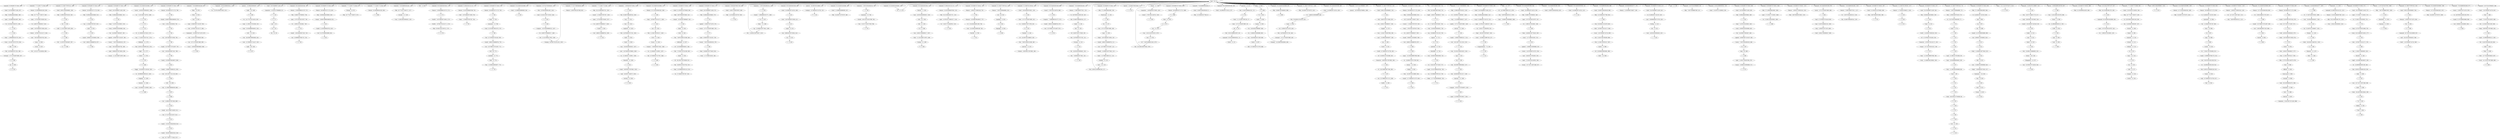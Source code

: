 strict digraph "" {
"('right', -13.0, 1277)";
"('feature', 17.086708306779311, 1217)";
"('just', -15.509629290050977, 259)";
"(';', 0, 83)";
"('";
"('pick', 1.0, 924)";
"('animated', 77.712290177131848, 828)";
"('feature', -2.0092417250855164, 1120)";
"(';', 0, 794)";
"('hertzfeldt', 1.0, 724)";
"('amazing', 1.0, 1053)";
"('chile-', 0, 495)";
"('win', -36.029067908928646, 1157)";
"('.', 0, 1109)";
"('i', 0, 660)";
"('is', -16.808347185715789, 941)";
"('the', 11.228417687655217, 1343)";
"('inside', -15.886247858855221, 1151)";
"('is', -16.808347185715789, 162)";
"('chance', 1.0, 622)";
"('think', -3.0474380285716594, 110)";
"('beautiful', 1.0, 1030)";
"('inside', 2.8682512846868704, 872)";
"('to', -1.3695233729226821, 740)";
"(',', 0, 160)";
"('them', -13.773243839286435, 730)";
"('?', 0, 1069)";
"('bear', -45.509849979874133, 553)";
"('them', -9.9876653178576902, 491)";
"('na', 0, 607)";
"(';', 0, 330)";
"('marty', -15.035103346429349, 814)";
"('picture', -16.974602810768904, 1308)";
"('film', 16.443857233703579, 1261)";
"('animated', 61.328677079974312, 389)";
"('pato', -17.451611621429553, 356)";
"('film', 12.999339387916525, 76)";
"('animated', 85.904096725710616, 919)";
"('as', -4.309297535714574, 443)";
"('translated', 1.0, 985)";
"('animated', 85.904096725710616, 189)";
"('i', 0, 291)";
"('animated', 85.904096725710616, 296)";
"('are', -6.0, 632)";
"('animated', 65.424580354263696, 1267)";
"('osorio', -7.3567355642862342, 197)";
"('short', 29.476280985714169, 24)";
"('?', 0, 27)";
"('!', 0, 1270)";
"('out', -3.3832484298271623, 860)";
"('but', -33.089311538666095, 525)";
"('feature', -2.0092417250855164, 1252)";
"('.', 0, 245)";
"('feature', 23.452024984067588, 1222)";
"('this', -18.43957633148683, 944)";
"('congrats', -3.6274624949685332, 1247)";
"(',', 0, 543)";
"('care', 1.0, 522)";
"('.', 0, 1051)";
"('-', 0, 192)";
"('to', -1.3695233729226821, 348)";
"(',', 0, 280)";
"('film', 33.666446462638845, 373)";
"('good', -25.022768664287042, 728)";
"('?', 0, 1233)";
"(';', 0, 1350)";
"('-', 0, 1136)";
"('.', 0, 705)";
"('animated', 69.52048362855308, 438)";
"('here', -3.6783677821431171, 1340)";
"('film', 37.110964308425892, 1083)";
"('short', 9.9051239428566831, 253)";
"('animated', 77.712290177131848, 671)";
"('";
"('congrats', -7.1699499932913771, 871)";
"('escala', -7.3567355642862342, 379)";
"('out', -62.772495717710441, 817)";
"('animated', 77.712290177131848, 964)";
"('my', -18.463946303571859, 666)";
"('just', -0.85989408287170743, 420)";
"('night', -4.9402272892860317, 716)";
"('short', 29.476280985714169, 328)";
"('animated', 73.616386902842464, 1126)";
"('tbh', 1.0, 602)";
"('was', -29.239123049191825, 1154)";
"('animated', 85.904096725710616, 818)";
"('.', 0, 1172)";
"(\"'s\", 0, 267)";
"('should', -7.1699499932913771, 1206)";
"('film', 9.5548215421294742, 1175)";
"('?', 0, 95)";
"('the', 29.466576984465544, 1219)";
"('val', -11.880454578572063, 809)";
"('course', -1.154648767857287, 933)";
"('short', 29.476280985714169, 297)";
"('and', -7.8014385924637502, 835)";
"('inside', -0.25749857257014597, 797)";
"('ta', 0, 29)";
"('but', -9.649735207179269, 255)";
"('.', 0, 1212)";
"('into', -6.0, 1022)";
"('year', -6.0948760571433187, 955)";
"('inside', -59.646745860453422, 816)";
"('i', 0, 1071)";
"('animated', 81.808193451421232, 701)";
"('short', 19.690702464285426, 403)";
"('out', 2.8682512846868704, 1330)";
"('inside', -0.25749857257014597, 859)";
"('animated', 69.52048362855308, 1170)";
"('gon', 0, 1155)";
"('!', 0, 966)";
"('did', 1.0, 1185)";
"('fair', 1.0, 918)";
"('.', 0, 928)";
"('award', -3.785578521428743, 869)";
"(';', 0, 82)";
"(',', 0, 892)";
"('revenant', -5.5711570428574895, 445)";
"(',', 0, 1158)";
"(',', 0, 783)";
"('short', 16.428842957142514, 409)";
"('to', 4.4903707099490227, 1328)";
"('film', 33.666446462638845, 191)";
"('short', -6.4041735928578873, 649)";
"('.', 0, 295)";
"('no', -16.189752114286637, 1102)";
"('foreign', 1.0, 672)";
"('you', -18.713471128572468, 288)";
"('is', 8.4288429571425105, 419)";
"('so', -22.284628171429951, 1347)";
"('category', -8.7258058107147765, 119)";
"('film', 12.999339387916525, 391)";
"('out', -3.3832484298271623, 798)";
"('";
"('by', -16.833016550000401, 134)";
"('!', 0, 1279)";
"(\"''\", 0, 93)";
"('feature', 4.3560749522027606, 691)";
"('neuro-psych', 0, 982)";
"('should', -8.9411937424527999, 785)";
"('of', -39.229417455794398, 551)";
"(\"''\", 0, 102)";
"('and', -23.882301747942002, 355)";
"('the', -7.0097416091551068, 546)";
"('mad', -21.369523372922682, 451)";
"('emotion', 1.0, 1284)";
"('i', 0, 520)";
"('animated', 65.424580354263696, 243)";
"('feature', 26.634683322711723, 763)";
"('film', 26.777410771064737, 205)";
"('the', -17.952637187241308, 549)";
"('winning', -8.6783677821431162, 1250)";
"('film', 26.777410771064737, 830)";
"('short', 13.166983449999599, 187)";
"('animated', 73.616386902842464, 951)";
"('!', 0, 1271)";
"('animated', 69.52048362855308, 736)";
"('for', -34.363785428401428, 494)";
"('is', -1.6660331000008064, 440)";
"('done', -3.0474380285716594, 974)";
"('animated', 57.232773805684928, 690)";
"('it', -34.013968760077084, 266)";
"('win', -10.347175194727928, 786)";
"('inside', 5.9940011419438832, 926)";
"('picture', -15.509629290050977, 447)";
"('.', 0, 922)";
"('into', -11.0, 116)";
"('wife', 1.0, 217)";
"('animated', 77.712290177131848, 1324)";
"('";
"('of', -29.369523372922686, 263)";
"('feature', 26.634683322711723, 1068)";
"('goes', 3.7122901771318455, 273)";
"(',', 0, 1163)";
"('feature', 10.721391629491038, 1197)";
"('out', 2.8682512846868704, 927)";
"('short', 22.952561971428342, 204)";
"('on', -33.738606230712712, 268)";
"('oh', 1.0, 393)";
"('animated', 85.904096725710616, 788)";
"('animated', 85.904096725710616, 762)";
"('!', 0, 1286)";
"('of', -14.579682248615125, 1078)";
"('difficult', 1.0, 981)";
"('inside', -3.3832484298271623, 742)";
"('pato', -9.8804545785720634, 199)";
"('animated', 65.424580354263696, 1337)";
"('last', 1.0, 954)";
"('feature', 20.26936664542345, 965)";
"('!', 0, 975)";
"('.', 0, 682)";
"('also', -3.6783677821431171, 279)";
"('woody', -7.0, 910)";
"('pretty', -5.5711570428574895, 1148)";
"('only', -9.9876653178576902, 518)";
"('bear', -1.1699499932913753, 303)";
"('animated', 40.849160708527393, 648)";
"('animated', 36.753257434238009, 567)";
"('out', -19.011997716112234, 1152)";
"('animation', -1.4639463035718592, 1018)";
"('.', 0, 392)";
"('mad', -6.7197881657434149, 882)";
"('a', 0, 722)";
"('seen', -5.5711570428574895, 18)";
"('goes', -6.7672261943150787, 432)";
"('by', -5.4165082750002007, 464)";
"('?', 0, 457)";
"('was', -19.63042903826031, 719)";
"('animated', 28.561450885659241, 1010)";
"('animated', 69.52048362855308, 408)";
"('.', 0, 651)";
"('suggest', 1.0, 257)";
"('same', 1.0, 442)";
"('me', -9.8804545785720634, 414)";
"('the', 29.466576984465544, 127)";
"('animated', 85.904096725710616, 371)";
"('...', 0, 881)";
"(\"''\", 0, 84)";
"('has', 1.0, 619)";
"('anomalisa', -5.0, 784)";
"('animation', -1.4639463035718592, 1291)";
"('!', 0, 1054)";
"('gabriel', -6.0948760571433187, 196)";
"('.', 0, 106)";
"('osorio', -14.927892607143722, 354)";
"('but', -28.694390976512317, 1159)";
"('win', -31.359632869983059, 806)";
"('.', 0, 761)";
"('entire', 1.0, 667)";
"(\"n't\", 0, 1186)";
"('gabriel', -2.309297535714574, 375)";
"('abstract', 1.0, 987)";
"('was', -17.228255535527431, 1274)";
"('want', 1.0, 331)";
"('to', 4.4903707099490227, 935)";
"('picture', -18.43957633148683, 118)";
"('story', -15.448829362190942, 339)";
"('ugh', 1.0, 594)";
"('(', 0, 308)";
"('out', 2.8682512846868704, 937)";
"('inside', -15.886247858855221, 802)";
"('anyways', 1.0, 1160)";
"('toronto', 1.0, 208)";
"('frontrunner', 1.0, 105)";
"('into', -17.0, 986)";
"('and', -29.242589466434751, 984)";
"(',', 0, 1031)";
"('by', -5.4165082750002007, 207)";
"('film', 26.777410771064737, 1127)";
"('...', 0, 1086)";
"(',', 0, 768)";
"('animated', 65.424580354263696, 186)";
"('out', 9.119750999200896, 824)";
"('always', -11.0, 942)";
"('road.', 0, 89)";
"('trolling', 1.0, 421)";
"('for', 2.3181072857992859, 896)";
"('language', 1.0, 635)";
"('mind', 1.0, 1026)";
"('feature', 17.086708306779311, 125)";
"('/', 0, 1321)";
"('so', -33.641363735716183, 727)";
"('oscars', 1.0, 1345)";
"(';', 0, 813)";
"('animation', -3.3567355642862324, 782)";
"('?', 0, 623)";
"('!', 0, 1245)";
"('.', 0, 636)";
"('film', 16.443857233703579, 1241)";
"('to', 4.4903707099490227, 832)";
"('story', -4.5414972507475753, 304)";
"('what', -28.424874983228442, 290)";
"('presented', -1.0, 904)";
"('be', -3.0, 608)";
"('nation', 1.0, 898)";
"('the', 11.228417687655217, 978)";
"('animated', 49.040967257106161, 754)";
"('award', -3.785578521428743, 1292)";
"('go', 1.0, 260)";
"('oscar', 0.4288429571425123, 223)";
"('";
"('is', 8.4288429571425105, 605)";
"('to', 7.4203177513848786, 1135)";
"('say', 1.0, 1072)";
"('short', 3.3814049285708521, 159)";
"('was', -19.63042903826031, 1027)";
"('is', 8.4288429571425105, 903)";
"('hurrah', 1.0, 862)";
"('previous', 1.0, 167)";
"('film', 26.777410771064737, 673)";
"('film', 30.221928616851791, 1223)";
"('animated', 81.808193451421232, 1131)";
"('short', 16.428842957142514, 142)";
"('dare', 1.0, 1070)";
"('-', 0, 1205)";
"('animated', 61.328677079974312, 630)";
"('congrats', -39.052337478196975, 1162)";
"('to', -21.879152662973659, 1011)";
"('imogen', 1.0, 218)";
"('is', -36.998099300002423, 1282)";
"('coming', 1.0, 1189)";
"(';', 0, 790)";
"('animated', 69.52048362855308, 1181)";
"('was', -31.641296551924704, 589)";
"('winners', -9.9876653178576902, 168)";
"('movie', -2.309297535714574, 678)";
"('!', 0, 972)";
"('of', -4.7197881657434166, 334)";
"('.', 0, 938)";
"('animated', 69.52048362855308, 868)";
"('feature', 1.1734166135586221, 1318)";
"(';', 0, 92)";
"('animated', 53.136870531395545, 158)";
"('who', -5.0, 1184)";
"('reigning', 1.0, 1283)";
"('what', -12.483681240775642, 613)";
"('film', 19.888375079490633, 738)";
"('animated', 73.616386902842464, 124)";
"('animated', 49.040967257106161, 539)";
"('?', 0, 1190)";
"('inside', 5.9940011419438832, 936)";
"('osorio', -7.3567355642862342, 466)";
"('now', -4.8330165500004032, 423)";
"('.', 0, 1104)";
"('my', -11.940227289286032, 281)";
"('short', 29.476280985714169, 190)";
"('award', -21.725805810714775, 945)";
"('death', 1.0, 550)";
"('.', 0, 717)";
"('animated', 61.328677079974312, 252)";
"('feature', 13.904049968135176, 1171)";
"('escala', -11.142314085714979, 200)";
"('are', -8.0, 1342)";
"('award', -2.154648767857287, 1326)";
"(\"'ve\", 0, 661)";
"('feature', -2.0092417250855164, 755)";
"('well', -4.8330165500004032, 973)";
"('pixar', -42.594824976519817, 1164)";
"('their', 1.0, 496)";
"('the', -10.657373468517179, 517)";
"('should', -12.483681240775642, 113)";
"('to', -7.2294174557943904, 911)";
"(\"'\", 0, 1331)";
"('chile', -12.0, 900)";
"('a', 0, 620)";
"('watch', 1.0, 261)";
"('picture', -14.044655769333048, 1211)";
"('flick', 1.0, 1108)";
"('rivera', 1.0, 837)";
"('my', -2.154648767857287, 923)";
"('...', 0, 78)";
"(';', 0, 799)";
"('to', 13.280211834256585, 274)";
"('is', 0.85768591428502106, 126)";
"('pete', -3.0474380285716594, 833)";
"('win', 1.326412402636036, 1224)";
"('bear', -12.254924989937066, 338)";
"('inside', -44.01799657416835, 811)";
"('thing', 1.0, 659)";
"('been', -7.0, 1208)";
"('.', 0, 472)";
"('world', -8.7258058107147765, 262)";
"('disney', 1.0, 1290)";
"('potential', 1.0, 723)";
"('it', -17.246742565762002, 718)";
"('animation', 6.1072107392856285, 1242)";
"(';', 0, 825)";
"('film', 33.666446462638845, 820)";
"('out', -0.25749857257014597, 873)";
"('goes', -6.7672261943150787, 739)";
"('``', 0, 1150)";
"('.', 0, 731)";
"(';', 0, 611)";
"('film', 19.888375079490633, 698)";
"('how', -4.9402272892860317, 977)";
"('...', 0, 275)";
"('feature', 26.634683322711723, 930)";
"('story', 3.6390018328349498, 463)";
"(',', 0, 614)";
"('7', 0, 396)";
"('but', -8.1847616864613411, 15)";
"('bear', 4.3725375050314668, 276)";
"('money', 1.0, 663)";
"('animated', 81.808193451421232, 1221)";
"('and', -18.522014029449252, 568)";
"('based', 1.0, 209)";
"('feature', 7.5387332908468991, 75)";
"('oscar', -41.212520778573669, 498)";
"('the', 25.818945125103479, 441)";
"('with', 1.0, 545)";
"('.', 0, 410)";
"('win', -33.694350389455856, 725)";
"('bear', 1.6012937558700457, 226)";
"('animated', 73.616386902842464, 4)";
"('aftermath', 1.0, 547)";
"('";
"('animated', 69.52048362855308, 236)";
"('val', -3.0474380285716594, 795)";
"('pictures', 1.0, 14)";
"(',', 0, 254)";
"('do', 1.0, 107)";
"(';', 0, 947)";
"('out', -0.25749857257014597, 771)";
"(';', 0, 804)";
"('films', -2.0, 952)";
"('film', 23.332892925277683, 6)";
"('animated', 85.904096725710616, 929)";
"('film', 33.666446462638845, 460)";
"('film', 30.221928616851791, 428)";
"('for', -21.024915350510263, 490)";
"('movie', -4.8330165500004032, 1268)";
"('oscar', -10.927892607143718, 895)";
"('revenant', -5.5711570428574895, 307)";
"('!', 0, 744)";
"(',', 0, 1019)";
"('of', -31.834496893640612, 548)";
"('mad', -21.369523372922682, 85)";
"('goes', -2.575419645736309, 1327)";
"('!', 0, 1081)";
"('so', -24.177417432144324, 450)";
"('win', -36.029067908928646, 454)";
"('short', 19.690702464285426, 5)";
"('of', -7.1847616864613428, 714)";
"('the', 14.876049547017281, 444)";
"('!', 0, 370)";
"('";
"(';', 0, 939)";
"('film', 30.221928616851791, 1325)";
"('bear', 7.1437812541928913, 193)";
"('animated', 65.424580354263696, 697)";
"('goes', -6.7672261943150787, 347)";
"('on', -16.026168739098487, 664)";
"('richard', 1.0, 211)";
"('animated', 61.328677079974312, 1240)";
"('to', 13.280211834256585, 1085)";
"('animated', 57.232773805684928, 1144)";
"('at', -7.1423140857149754, 1269)";
"('up', -19.568656237421333, 720)";
"('film', 16.443857233703579, 188)";
"('from', 1.0, 953)";
"('film', 2.6657858505553662, 1253)";
"('first', -13.773243839286435, 497)";
"('for', -4.3513277531463004, 838)";
"('first', -3.6783677821431171, 894)";
"('oscar', -16.606260389286835, 960)";
"('animation', -33.641363735716183, 988)";
"('aka', 1.0, 305)";
"('to', 7.4203177513848786, 225)";
"('?', 0, 961)";
"(',', 0, 377)";
"('far', -7.463946303571861, 135)";
"('the', 7.580785828293152, 1079)";
"('film', 19.888375079490633, 346)";
"('animated', 32.657354159948625, 1307)";
"('good', -17.451611621429553, 489)";
"('nominated', -10.309297535714574, 957)";
"('.', 0, 529)";
"('disappoints', 1.0, 527)";
"('animation', -3.3567355642862324, 1204)";
"('congratulations', -7.0, 229)";
"('well', -11.142314085714979, 394)";
"('short', 9.9051239428566831, 390)";
"('animated', 85.904096725710616, 458)";
"('short', 16.428842957142514, 439)";
"(\"''\", 0, 90)";
"('it', -19.342645840051389, 758)";
"('.', 0, 278)";
"('did', 1.0, 615)";
"('out', -47.14374643142537, 812)";
"(\"''\", 0, 99)";
"('film', 23.332892925277683, 891)";
"('the', 0.28552210956902258, 285)";
"('a', 0, 163)";
"('2016', 1.0, 1344)";
"('short', 13.166983449999599, 244)";
"('life', -8.7258058107147765, 668)";
"('or', 1.0, 1231)";
"('amp', -11.0, 214)";
"('wins', 0.21015887569243752, 767)";
"('feature', 10.721391629491038, 1260)";
"('by', -5.4165082750002007, 195)";
"('a', 0, 634)";
"('won', -5.2495248250006039, 1129)";
"('guys', 1.0, 109)";
"('the', 0.28552210956902258, 117)";
"('12', 1.0, 398)";
"('loved', -7.0, 976)";
"('sutton', 1.0, 219)";
"('took', 1.0, 980)";
"('at', -14.713471128572465, 1121)";
"('this', -15.509629290050977, 775)";
"('story', -1.8146642228867336, 227)";
"('of', -24.439576331486833, 165)";
"('here', -5.5711570428574895, 161)";
"('short', 16.428842957142514, 237)";
"('titanic', 1.0, 590)";
"('on', -35.509849979874133, 729)";
"('max', -22.834496893640612, 86)";
"('you', -13.666033100000806, 616)";
"('brainer', 1.0, 1103)";
"('to', 1.5604236685131703, 857)";
"('";
"('animated', 85.904096725710616, 220)";
"('only', -8.7258058107147765, 917)";
"('horrible', 1.0, 760)";
"('";
"('amp', -5.0, 908)";
"('animated', 28.561450885659241, 21)";
"('animated', 69.52048362855308, 344)";
"('&', 0, 467)";
"('of', 5.1401059171282917, 932)";
"('";
"('fury', -4.309297535714574, 884)";
"('&', 0, 907)";
"('it', -15.150839291472618, 1273)";
"('film', 33.666446462638845, 921)";
"('win', 1.326412402636036, 792)";
"('inside', 9.119750999200896, 609)";
"('!', 0, 1035)";
"('animated', 73.616386902842464, 889)";
"('is', -9.2371901428582959, 77)";
"('wait', 1.0, 595)";
"('it', -10.959032742893847, 1146)";
"('spent', 1.0, 662)";
"('!', 0, 230)";
"('--', 0, 80)";
"('feature', 26.634683322711723, 819)";
"('film', 2.6657858505553662, 369)";
"('should', -0.084974996645688528, 791)";
"('a', 0, 1101)";
"(',', 0, 726)";
"('really', 1.0, 521)";
"('winner', -10.712437491614221, 336)";
"(';', 0, 469)";
"('films', -8.0, 1077)";
"('not', -3.6783677821431171, 956)";
"('now', -23.760909157144127, 455)";
"(',', 0, 524)";
"('year', 0.21442147857125526, 1244)";
"('osorio', -3.5711570428574895, 376)";
"('short', -12.927892607143718, 569)";
"('anomalisa', -2.0, 766)";
"('short', 0.11954542142793656, 368)";
"('road', -4.9402272892860317, 885)";
"('!', 0, 593)";
"('netflix', 1.0, 269)";
"('escala', -13.666033100000806, 471)";
"('anomalisa', -13.0, 618)";
"('winners', -7.463946303571861, 1346)";
"('feature..', 0, 1182)";
"('the', 7.580785828293152, 1122)";
"('his', 1.0, 216)";
"('film', 33.666446462638845, 329)";
"('feature', 26.634683322711723, 902)";
"('sneaked', 1.0, 115)";
"('one', 1.0, 1074)";
"('";
"(\"''\", 0, 81)";
"('just', -16.974602810768904, 1028)";
"('story', -12.7219963343301, 382)";
"('feature', 7.5387332908468991, 631)";
"('.', 0, 287)";
"('?', 0, 449)";
"('at', -3.3567355642862324, 1218)";
"('.', 0, 764)";
"('what', -40.823581227358396, 94)";
"('.', 0, 1098)";
"('!', 0, 1176)";
"('goes', -0.47951637144692327, 224)";
"('because', -6.2020867964289472, 757)";
"(')', 0, 431)";
"('short', 0.11954542142793656, 540)";
"('real', 1.0, 621)";
"(\"'inside\", 0, 1329)";
"('animator', 1.0, 210)";
"('bear', -9.4836812407756419, 381)";
"('explored', 1.0, 1023)";
"('at', -18.499049650001208, 914)";
"('film', 33.666446462638845, 931)";
"(\"'bout\", 0, 294)";
"('is', 0.85768591428502106, 206)";
"('pato', -12.404173592857894, 470)";
"('sweet', -9.9876653178576902, 1032)";
"('way', 1.0, 1021)";
"('terrific', -3.0474380285716594, 1173)";
"('animated', 85.904096725710616, 103)";
"('!', 0, 699)";
"('was', -19.63042903826031, 1100)";
"('he', 1.0, 565)";
"('.', 0, 101)";
"('out', -9.634748144341188, 913)";
"('at', -18.499049650001208, 284)";
"('world', -2.4165082750002016, 333)";
"('.', 0, 756)";
"('animated', 73.616386902842464, 402)";
"('-', 0, 793)";
"('.', 0, 302)";
"('...', 0, 741)";
"('of', -7.1847616864613428, 1075)";
"('animated', 69.52048362855308, 141)";
"('the', 18.523681406379346, 1076)";
"('animated', 85.904096725710616, 327)";
"('film', 16.443857233703579, 1198)";
"('animated', 44.945063982816777, 179)";
"('and', -7.8014385924637502, 198)";
"('...', 0, 516)";
"('probably', 1.0, 773)";
"('escala', -18.713471128572468, 357)";
"('alley', 1.0, 286)";
"('.', 0, 412)";
"('see', -4.9402272892860317, 1187)";
"('out', -19.011997716112234, 803)";
"('of', -19.509629290050981, 899)";
"('feature', 26.634683322711723, 968)";
"('short', 29.476280985714169, 418)";
"('deals', 1.0, 544)";
"('.', 0, 136)";
"('animated', 85.904096725710616, 417)";
"('!', 0, 492)";
"('marty', -6.2020867964289472, 800)";
"('was', -2.815214519130155, 1073)";
"('will', -8.0, 772)";
"('short', 9.9051239428566831, 562)";
"('seems', 1.0, 916)";
"('animated', 32.657354159948625, 44)";
"('-', 0, 807)";
"('to', 4.4903707099490227, 1248)";
"('feature', -5.1919000637296477, 180)";
"('absolutely', 1.0, 1052)";
"('to', -1.3695233729226821, 433)";
"('...', 0, 858)";
"('&', 0, 213)";
"(\"'m\", 0, 292)";
"('the', 0.28552210956902258, 1276)";
"('for', -11.020762792091887, 397)";
"('will', -17.0, 453)";
"('part', 1.0, 149)";
"(',', 0, 1161)";
"('have', -12.579682248615121, 114)";
"('out', -6.5089982870841752, 743)";
"('!', 0, 863)";
"('film', 2.6657858505553662, 541)";
"('bear', 7.1437812541928913, 462)";
"('!', 0, 231)";
"('pixar', -14.254924989937066, 940)";
"('.', 0, 570)";
"('.', 0, 270)";
"('animated', 28.561450885659241, 325)";
"('.', 0, 1339)";
"('jk', 1.0, 309)";
"('animated', 61.328677079974312, 74)";
"('movie', -3.5711570428574895, 880)";
"('feature', 23.452024984067588, 1132)";
"('out', 15.371250713714927, 971)";
"('animated', 85.904096725710616, 1082)";
"('pato', -6.0948760571433187, 378)";
"('animated', 49.040967257106161, 1251)";
"('film', 37.110964308425892, 604)";
"('against', 1.0, 721)";
"('that', -11.142314085714979, 1188)";
"(\"''\", 0, 1153)";
"('";
"('made', 1.0, 413)";
"('happy', -10.618595071429148, 1281)";
"('of', -9.649735207179269, 130)";
"('for', -1.0166102336735037, 1210)";
"('well', -1.0474380285716594, 703)";
"(\"''\", 0, 26)";
"('feature', 26.634683322711723, 789)";
"('inside', 2.8682512846868704, 111)";
"('";
"('safest', 1.0, 128)";
"('.', 0, 395)";
"('was', -22.032602540993189, 759)";
"('story', 0.91216880497410813, 277)";
"('animated', 69.52048362855308, 879)";
"('fantastic', 1.0, 1107)";
"('out', 5.9940011419438832, 681)";
"('goes', -2.575419645736309, 831)";
"('wow', -3.0474380285716594, 411)";
"('animated', 73.616386902842464, 1216)";
"(';', 0, 98)";
"('because', -4.309297535714574, 564)";
"('lists-', 0, 488)";
"('cry', 1.0, 415)";
"('and', -34.6028771849275, 1033)";
"('tomorrow', -3.6783677821431171, 335)";
"('animated', 49.040967257106161, 367)";
"('out', 5.9940011419438832, 610)";
"(';', 0, 909)";
"('animated', 53.136870531395545, 1317)";
"('to', 10.350264792820731, 300)";
"('award', -26.618595071429148, 519)";
"('the', 14.876049547017281, 1024)";
"('buzz', -3.0, 906)";
"('short', 29.476280985714169, 372)";
"('!', 0, 870)";
"('!', 0, 499)";
"('animation', 2.3216322178568838, 25)";
"('animated', 85.904096725710616, 603)";
"('!', 0, 874)";
"('amp', -8.0, 468)";
"('animated', 24.465547611369857, 515)";
"('is', 0.85768591428502106, 679)";
"('...', 0, 301)";
"('inside', 18.497000570971942, 970)";
"(\"'s\", 0, 566)";
"('picture', -19.904549852204756, 587)";
"('the', 18.523681406379346, 715)";
"('speaking', 1.0, 633)";
"('think', -7.463946303571861, 617)";
"('concepts', 1.0, 983)";
"('gabriel', -13.666033100000806, 353)";
"('max', -22.834496893640612, 452)";
"('feature', 23.452024984067588, 702)";
"('(', 0, 429)";
"('know', 1.0, 289)";
"('?', 0, 143)";
"('film', -7.6677676868057887, 45)";
"('child', 1.0, 1025)";
"('gabriel', -6.0948760571433187, 465)";
"('feature', 10.721391629491038, 1338)";
"('short', -16.189752114286634, 326)";
"('hope', 1.0, 765)";
"('insid', 1.0, 79)";
"('goes', 3.7122901771318455, 1084)";
"('film', 30.221928616851791, 1133)";
"('what', -26.653631234067021, 1105)";
"('pixar', -23.111143735744175, 1012)";
"('animated', 77.712290177131848, 203)";
"('na', 0, 1156)";
"('inside', -6.5089982870841752, 912)";
"('docter', -3.6783677821431171, 834)";
"('animated', 85.904096725710616, 901)";
"('shorts', 1.0, 22)";
"('the', 14.876049547017281, 306)";
"('i', 0, 16)";
"(';', 0, 612)";
"('film', 12.999339387916525, 1145)";
"('feature', 26.634683322711723, 920)";
"(',', 0, 588)";
"('got', 0, 28)";
"('.', 0, 776)";
"('inside', 9.119750999200896, 680)";
"('";
"('?', 0, 1013)";
"('inside', 12.245500856457912, 823)";
"('goes', -0.47951637144692327, 1134)";
"('winner', -0.084974996645688528, 821)";
"('!', 0, 1165)";
"('film', 37.110964308425892, 104)";
"('favorite', 1.0, 282)";
"('...', 0, 596)";
"('animated', 49.040967257106161, 848)";
"('jonas', 1.0, 836)";
"('the', 14.876049547017281, 131)";
"('short', -12.927892607143718, 487)";
"('short', 26.214421478571257, 427)";
"('the', 11.228417687655217, 897)";
"('tomorrow', -9.9876653178576902, 264)";
"('!', 0, 228)";
"('so', -22.284628171429951, 1029)";
"('now', -26.284628171429958, 1285)";
"('we', -4.9402272892860317, 256)";
"('animated', 65.424580354263696, 430)";
"('animated', 85.904096725710616, 967)";
"('film', 33.666446462638845, 298)";
"('now', -4.8330165500004032, 1183)";
"('max', -8.1847616864613411, 883)";
"(',', 0, 380)";
"('...', 0, 424)";
"('short', 9.9051239428566831, 1232)";
"('!', 0, 1272)";
"('actually', 1.0, 1128)";
"('animated', 65.424580354263696, 1259)";
"(\"'ve\", 0, 1207)";
"('bet', 1.0, 129)";
"('moving', 1.0, 1034)";
"('have', -11.114708727897195, 17)";
"('animated', 65.424580354263696, 855)";
"('far', -8.7258058107147765, 1348)";
"('a', 0, 1106)";
"('take', 1.0, 774)";
"('.', 0, 563)";
"('timeline', 1.0, 164)";
"('best', 101, 0)";
"('?', 0, 120)";
"('film', 33.666446462638845, 222)";
"('obvoius', 1.0, 1149)";
"('right', -12.0, 448)";
"('in', -22.499049650001211, 591)";
"('the', 0.28552210956902258, 915)";
"('definitely', 1.0, 1275)";
"('up', -12.483681240775642, 1209)";
"(';', 0, 97)";
"('animated', 49.040967257106161, 1119)";
"('feature', 20.26936664542345, 829)";
"('...', 0, 416)";
"('.', 0, 787)";
"('animated', 44.945063982816777, 1097)";
"(';', 0, 352)";
"('short', 29.476280985714169, 459)";
"('short', 16.428842957142514, 345)";
"(';', 0, 808)";
"('winning', -15.202086796428944, 446)";
"('taking', 1.0, 943)";
"('!', 0, 1246)";
"('fury', -11.249524825000606, 88)";
"('by', -2.154648767857287, 905)";
"('leo', 1.0, 422)";
"('animated', 65.424580354263696, 1230)";
"('feature', 13.904049968135176, 737)";
"('went', -1.7855785214287447, 934)";
"('will', -15.0, 805)";
"('1998', 1.0, 592)";
"('film', 6.1103036963424202, 849)";
"('winner', -16.026168739098487, 542)";
"('evening', 1.0, 132)";
"('feature', 10.721391629491038, 856)";
"('.', 0, 265)";
"('animated', 85.904096725710616, 1067)";
"('animated', 85.904096725710616, 271)";
"('this', 2.0700529585641463, 1243)";
"('night', -6.2020867964289472, 283)";
"(\"''\", 0, 96)";
"('.', 0, 1319)";
"('bear', -9.4836812407756419, 350)";
"(')', 0, 310)";
"('but', -6.7197881657434149, 769)";
"('presenter', 1.0, 1220)";
"('story', 3.6390018328349498, 194)";
"('always', -24.0, 526)";
"('.', 0, 1293)";
"('film', -0.77873199523168779, 979)";
"('you', -12.404173592857894, 258)";
"('animated', 61.328677079974312, 561)";
"('story', -12.7219963343301, 351)";
"(';', 0, 215)";
"('feature', -11.557216741017925, 1049)";
"('short', 19.690702464285426, 890)";
"('be', -5.0, 30)";
"('it', -17.246742565762002, 1099)";
"('short', 29.476280985714169, 272)";
"('williams', 1.0, 212)";
"('animated', 32.657354159948625, 486)";
"('was', -12.42390853006167, 1147)";
"('!', 0, 861)";
"('the', -7.0097416091551068, 166)";
"('!', 0, 1280)";
"('film', -4.2232498410187347, 650)";
"('me', -32.593925707144528, 528)";
"('the', 3.9331539689310873, 20)";
"('";
"('in', -13.666033100000806, 665)";
"('choice', 1.0, 1278)";
"(',', 0, 133)";
"('the', 29.466576984465544, 1020)";
"('animated', 65.424580354263696, 1196)";
"('goes', 1.6163869028424607, 299)";
"('wut', 1.0, 100)";
"('right', -20.0, 456)";
"('gon', 0, 606)";
"('you', -3.5711570428574895, 108)";
"('the', -28.895532765327502, 552)";
"(';', 0, 91)";
"('year', -13.666033100000806, 1080)";
"('all', 1.0, 19)";
"('inside', 2.8682512846868704, 770)";
"('in', -27.54648767857287, 554)";
"('for', 12.322259844217662, 1249)";
"('out', -0.25749857257014597, 112)";
"('for', 2.3181072857992859, 958)";
"('the', 25.818945125103479, 893)";
"('talking', 1.0, 293)";
"('film', -7.6677676868057887, 1050)";
"('.', 0, 946)";
"('short', 29.476280985714169, 221)";
"('an', -5.5711570428574895, 959)";
"(';', 0, 1341)";
"('about', 1.0, 523)";
"('good', -22.499049650001211, 493)";
"('terrific', -3.6783677821431171, 1174)";
"('animated', 73.616386902842464, 677)";
"('done', -1.154648767857287, 704)";
"('right', -13.0, 1277)" -> "('choice', 1.0, 1278)";
"('feature', 17.086708306779311, 1217)" -> "('at', -3.3567355642862324, 1218)";
"('just', -15.509629290050977, 259)" -> "('go', 1.0, 260)";
"(';', 0, 83)" -> "(\"''\", 0, 84)";
"(':', 0, 801)" -> "('inside', -15.886247858855221, 802)";
"('pick', 1.0, 924)" -> "(':', 0, 925)";
"('animated', 77.712290177131848, 828)" -> "('feature', 20.26936664542345, 829)";
"('feature', -2.0092417250855164, 1120)" -> "('at', -14.713471128572465, 1121)";
"(';', 0, 794)" -> "('val', -3.0474380285716594, 795)";
"('hertzfeldt', 1.0, 724)" -> "('win', -33.694350389455856, 725)";
"('amazing', 1.0, 1053)" -> "('!', 0, 1054)";
"('chile-', 0, 495)" -> "('their', 1.0, 496)";
"('win', -36.029067908928646, 1157)" -> "(',', 0, 1158)";
"('i', 0, 660)" -> "(\"'ve\", 0, 661)";
"('is', -16.808347185715789, 941)" -> "('always', -11.0, 942)";
"('the', 11.228417687655217, 1343)" -> "('2016', 1.0, 1344)";
"('inside', -15.886247858855221, 1151)" -> "('out', -19.011997716112234, 1152)";
"('is', -16.808347185715789, 162)" -> "('a', 0, 163)";
"('chance', 1.0, 622)" -> "('?', 0, 623)";
"('think', -3.0474380285716594, 110)" -> "('inside', 2.8682512846868704, 111)";
"('beautiful', 1.0, 1030)" -> "(',', 0, 1031)";
"('inside', 2.8682512846868704, 872)" -> "('out', -0.25749857257014597, 873)";
"('to', -1.3695233729226821, 740)" -> "('...', 0, 741)";
"(',', 0, 160)" -> "('here', -5.5711570428574895, 161)";
"('them', -13.773243839286435, 730)" -> "('.', 0, 731)";
"('?', 0, 1069)" -> "('dare', 1.0, 1070)";
"('bear', -45.509849979874133, 553)" -> "('in', -27.54648767857287, 554)";
"('them', -9.9876653178576902, 491)" -> "('!', 0, 492)";
"('na', 0, 607)" -> "('be', -3.0, 608)";
"(';', 0, 330)" -> "('want', 1.0, 331)";
"('marty', -15.035103346429349, 814)" -> "(':', 0, 815)";
"('animated', 61.328677079974312, 389)" -> "('short', 9.9051239428566831, 390)";
"('pato', -17.451611621429553, 356)" -> "('escala', -18.713471128572468, 357)";
"('film', 12.999339387916525, 76)" -> "('is', -9.2371901428582959, 77)";
"('animated', 85.904096725710616, 919)" -> "('feature', 26.634683322711723, 920)";
"('as', -4.309297535714574, 443)" -> "('the', 14.876049547017281, 444)";
"('translated', 1.0, 985)" -> "('into', -17.0, 986)";
"('animated', 85.904096725710616, 189)" -> "('short', 29.476280985714169, 190)";
"('i', 0, 291)" -> "(\"'m\", 0, 292)";
"('animated', 85.904096725710616, 296)" -> "('short', 29.476280985714169, 297)";
"('are', -6.0, 632)" -> "('speaking', 1.0, 633)";
"('animated', 65.424580354263696, 1267)" -> "('movie', -4.8330165500004032, 1268)";
"('osorio', -7.3567355642862342, 197)" -> "('and', -7.8014385924637502, 198)";
"('short', 29.476280985714169, 24)" -> "('animation', 2.3216322178568838, 25)";
"('?', 0, 27)" -> "('got', 0, 28)";
"('!', 0, 1270)" -> "('!', 0, 1271)";
"('out', -3.3832484298271623, 860)" -> "('!', 0, 861)";
"('but', -33.089311538666095, 525)" -> "('always', -24.0, 526)";
"('feature', -2.0092417250855164, 1252)" -> "('film', 2.6657858505553662, 1253)";
"('feature', 23.452024984067588, 1222)" -> "('film', 30.221928616851791, 1223)";
"('this', -18.43957633148683, 944)" -> "('award', -21.725805810714775, 945)";
"('congrats', -3.6274624949685332, 1247)" -> "('to', 4.4903707099490227, 1248)";
"(',', 0, 543)" -> "('deals', 1.0, 544)";
"('care', 1.0, 522)" -> "('about', 1.0, 523)";
"('.', 0, 1051)" -> "('absolutely', 1.0, 1052)";
"('-', 0, 192)" -> "('bear', 7.1437812541928913, 193)";
"('to', -1.3695233729226821, 348)" -> "(':', 0, 349)";
"(',', 0, 280)" -> "('my', -11.940227289286032, 281)";
"('film', 33.666446462638845, 373)" -> "(':', 0, 374)";
"('good', -25.022768664287042, 728)" -> "('on', -35.509849979874133, 729)";
"('animated', 69.52048362855308, 438)" -> "('short', 16.428842957142514, 439)";
"('here', -3.6783677821431171, 1340)" -> "(';', 0, 1341)";
"('film', 37.110964308425892, 1083)" -> "('goes', 3.7122901771318455, 1084)";
"('short', 9.9051239428566831, 253)" -> "(',', 0, 254)";
"('animated', 77.712290177131848, 671)" -> "('foreign', 1.0, 672)";
"(':', 0, 969)" -> "('inside', 18.497000570971942, 970)";
"('congrats', -7.1699499932913771, 871)" -> "('inside', 2.8682512846868704, 872)";
"('escala', -7.3567355642862342, 379)" -> "(',', 0, 380)";
"('animated', 77.712290177131848, 964)" -> "('feature', 20.26936664542345, 965)";
"('my', -18.463946303571859, 666)" -> "('entire', 1.0, 667)";
"('just', -0.85989408287170743, 420)" -> "('trolling', 1.0, 421)";
"('night', -4.9402272892860317, 716)" -> "('.', 0, 717)";
"('short', 29.476280985714169, 328)" -> "('film', 33.666446462638845, 329)";
"('animated', 73.616386902842464, 1126)" -> "('film', 26.777410771064737, 1127)";
"('was', -29.239123049191825, 1154)" -> "('gon', 0, 1155)";
"('animated', 85.904096725710616, 818)" -> "('feature', 26.634683322711723, 819)";
"('.', 0, 1172)" -> "('terrific', -3.0474380285716594, 1173)";
"(\"'s\", 0, 267)" -> "('on', -33.738606230712712, 268)";
"('should', -7.1699499932913771, 1206)" -> "(\"'ve\", 0, 1207)";
"('film', 9.5548215421294742, 1175)" -> "('!', 0, 1176)";
"('?', 0, 95)" -> "(\"''\", 0, 96)";
"('val', -11.880454578572063, 809)" -> "(':', 0, 810)";
"('course', -1.154648767857287, 933)" -> "('went', -1.7855785214287447, 934)";
"('short', 29.476280985714169, 297)" -> "('film', 33.666446462638845, 298)";
"('and', -7.8014385924637502, 835)" -> "('jonas', 1.0, 836)";
"('inside', -0.25749857257014597, 797)" -> "('out', -3.3832484298271623, 798)";
"('ta', 0, 29)" -> "('be', -5.0, 30)";
"('but', -9.649735207179269, 255)" -> "('we', -4.9402272892860317, 256)";
"('into', -6.0, 1022)" -> "('explored', 1.0, 1023)";
"('year', -6.0948760571433187, 955)" -> "('not', -3.6783677821431171, 956)";
"('inside', -59.646745860453422, 816)" -> "('out', -62.772495717710441, 817)";
"('i', 0, 1071)" -> "('say', 1.0, 1072)";
"('animated', 81.808193451421232, 701)" -> "('feature', 23.452024984067588, 702)";
"('out', 2.8682512846868704, 1330)" -> "(\"'\", 0, 1331)";
"('inside', -0.25749857257014597, 859)" -> "('out', -3.3832484298271623, 860)";
"('animated', 69.52048362855308, 1170)" -> "('feature', 13.904049968135176, 1171)";
"('gon', 0, 1155)" -> "('na', 0, 1156)";
"('did', 1.0, 1185)" -> "(\"n't\", 0, 1186)";
"('award', -3.785578521428743, 869)" -> "('!', 0, 870)";
"(';', 0, 82)" -> "(';', 0, 83)";
"(',', 0, 892)" -> "('the', 25.818945125103479, 893)";
"('revenant', -5.5711570428574895, 445)" -> "('winning', -15.202086796428944, 446)";
"(',', 0, 1158)" -> "('but', -28.694390976512317, 1159)";
"(',', 0, 783)" -> "('anomalisa', -5.0, 784)";
"('short', 16.428842957142514, 409)" -> "('.', 0, 410)";
"('to', 4.4903707099490227, 1328)" -> "(\"'inside\", 0, 1329)";
"('film', 33.666446462638845, 191)" -> "('-', 0, 192)";
"('short', -6.4041735928578873, 649)" -> "('film', -4.2232498410187347, 650)";
"('no', -16.189752114286637, 1102)" -> "('brainer', 1.0, 1103)";
"('foreign', 1.0, 672)" -> "('film', 26.777410771064737, 673)";
"('you', -18.713471128572468, 288)" -> "('know', 1.0, 289)";
"('is', 8.4288429571425105, 419)" -> "('just', -0.85989408287170743, 420)";
"('so', -22.284628171429951, 1347)" -> "('far', -8.7258058107147765, 1348)";
"('category', -8.7258058107147765, 119)" -> "('?', 0, 120)";
"('film', 12.999339387916525, 391)" -> "('.', 0, 392)";
"('out', -3.3832484298271623, 798)" -> "(';', 0, 799)";
"(':', 0, 374)" -> "('gabriel', -2.309297535714574, 375)";
"('by', -16.833016550000401, 134)" -> "('far', -7.463946303571861, 135)";
"('!', 0, 1279)" -> "('!', 0, 1280)";
"(\"''\", 0, 93)" -> "('what', -40.823581227358396, 94)";
"('neuro-psych', 0, 982)" -> "('concepts', 1.0, 983)";
"('should', -8.9411937424527999, 785)" -> "('win', -10.347175194727928, 786)";
"('of', -39.229417455794398, 551)" -> "('the', -28.895532765327502, 552)";
"('and', -23.882301747942002, 355)" -> "('pato', -17.451611621429553, 356)";
"('the', -7.0097416091551068, 546)" -> "('aftermath', 1.0, 547)";
"('mad', -21.369523372922682, 451)" -> "('max', -22.834496893640612, 452)";
"('emotion', 1.0, 1284)" -> "('now', -26.284628171429958, 1285)";
"('i', 0, 520)" -> "('really', 1.0, 521)";
"('animated', 65.424580354263696, 243)" -> "('short', 13.166983449999599, 244)";
"('feature', 26.634683322711723, 763)" -> "('.', 0, 764)";
"('film', 26.777410771064737, 205)" -> "('is', 0.85768591428502106, 206)";
"('the', -17.952637187241308, 549)" -> "('death', 1.0, 550)";
"('winning', -8.6783677821431162, 1250)" -> "('best', 101, 0)";
"('film', 26.777410771064737, 830)" -> "('goes', -2.575419645736309, 831)";
"('short', 13.166983449999599, 187)" -> "('film', 16.443857233703579, 188)";
"('animated', 73.616386902842464, 951)" -> "('films', -2.0, 952)";
"('!', 0, 1271)" -> "('!', 0, 1272)";
"('animated', 69.52048362855308, 736)" -> "('feature', 13.904049968135176, 737)";
"('for', -34.363785428401428, 494)" -> "('chile-', 0, 495)";
"('is', -1.6660331000008064, 440)" -> "('the', 25.818945125103479, 441)";
"('done', -3.0474380285716594, 974)" -> "('!', 0, 975)";
"('animated', 57.232773805684928, 690)" -> "('feature', 4.3560749522027606, 691)";
"('it', -34.013968760077084, 266)" -> "(\"'s\", 0, 267)";
"('win', -10.347175194727928, 786)" -> "('.', 0, 787)";
"('inside', 5.9940011419438832, 926)" -> "('out', 2.8682512846868704, 927)";
"('picture', -15.509629290050977, 447)" -> "('right', -12.0, 448)";
"('.', 0, 922)" -> "('my', -2.154648767857287, 923)";
"('into', -11.0, 116)" -> "('the', 0.28552210956902258, 117)";
"('wife', 1.0, 217)" -> "('imogen', 1.0, 218)";
"('animated', 77.712290177131848, 1324)" -> "('film', 30.221928616851791, 1325)";
"(':', 0, 815)" -> "('inside', -59.646745860453422, 816)";
"('of', -29.369523372922686, 263)" -> "('tomorrow', -9.9876653178576902, 264)";
"('feature', 26.634683322711723, 1068)" -> "('?', 0, 1069)";
"('goes', 3.7122901771318455, 273)" -> "('to', 13.280211834256585, 274)";
"(',', 0, 1163)" -> "('pixar', -42.594824976519817, 1164)";
"('feature', 10.721391629491038, 1197)" -> "('film', 16.443857233703579, 1198)";
"('out', 2.8682512846868704, 927)" -> "('.', 0, 928)";
"('short', 22.952561971428342, 204)" -> "('film', 26.777410771064737, 205)";
"('on', -33.738606230712712, 268)" -> "('netflix', 1.0, 269)";
"('oh', 1.0, 393)" -> "('well', -11.142314085714979, 394)";
"('animated', 85.904096725710616, 788)" -> "('feature', 26.634683322711723, 789)";
"('animated', 85.904096725710616, 762)" -> "('feature', 26.634683322711723, 763)";
"('of', -14.579682248615125, 1078)" -> "('the', 7.580785828293152, 1079)";
"('difficult', 1.0, 981)" -> "('neuro-psych', 0, 982)";
"('inside', -3.3832484298271623, 742)" -> "('out', -6.5089982870841752, 743)";
"('pato', -9.8804545785720634, 199)" -> "('escala', -11.142314085714979, 200)";
"('animated', 65.424580354263696, 1337)" -> "('feature', 10.721391629491038, 1338)";
"('last', 1.0, 954)" -> "('year', -6.0948760571433187, 955)";
"('feature', 20.26936664542345, 965)" -> "('!', 0, 966)";
"('!', 0, 975)" -> "('loved', -7.0, 976)";
"('also', -3.6783677821431171, 279)" -> "(',', 0, 280)";
"('woody', -7.0, 910)" -> "('to', -7.2294174557943904, 911)";
"('pretty', -5.5711570428574895, 1148)" -> "('obvoius', 1.0, 1149)";
"('only', -9.9876653178576902, 518)" -> "('award', -26.618595071429148, 519)";
"('bear', -1.1699499932913753, 303)" -> "('story', -4.5414972507475753, 304)";
"('animated', 40.849160708527393, 648)" -> "('short', -6.4041735928578873, 649)";
"('animated', 36.753257434238009, 567)" -> "('and', -18.522014029449252, 568)";
"('out', -19.011997716112234, 1152)" -> "(\"''\", 0, 1153)";
"('animation', -1.4639463035718592, 1018)" -> "(',', 0, 1019)";
"('.', 0, 392)" -> "('oh', 1.0, 393)";
"('mad', -6.7197881657434149, 882)" -> "('max', -8.1847616864613411, 883)";
"('a', 0, 722)" -> "('potential', 1.0, 723)";
"('seen', -5.5711570428574895, 18)" -> "('all', 1.0, 19)";
"('goes', -6.7672261943150787, 432)" -> "('to', -1.3695233729226821, 433)";
"('by', -5.4165082750002007, 464)" -> "('gabriel', -6.0948760571433187, 465)";
"('was', -19.63042903826031, 719)" -> "('up', -19.568656237421333, 720)";
"('animated', 28.561450885659241, 1010)" -> "('to', -21.879152662973659, 1011)";
"('animated', 69.52048362855308, 408)" -> "('short', 16.428842957142514, 409)";
"('suggest', 1.0, 257)" -> "('you', -12.404173592857894, 258)";
"('same', 1.0, 442)" -> "('as', -4.309297535714574, 443)";
"('me', -9.8804545785720634, 414)" -> "('cry', 1.0, 415)";
"('the', 29.466576984465544, 127)" -> "('safest', 1.0, 128)";
"('animated', 85.904096725710616, 371)" -> "('short', 29.476280985714169, 372)";
"('...', 0, 881)" -> "('mad', -6.7197881657434149, 882)";
"(\"''\", 0, 84)" -> "('mad', -21.369523372922682, 85)";
"('has', 1.0, 619)" -> "('a', 0, 620)";
"('anomalisa', -5.0, 784)" -> "('should', -8.9411937424527999, 785)";
"('animation', -1.4639463035718592, 1291)" -> "('award', -3.785578521428743, 1292)";
"('gabriel', -6.0948760571433187, 196)" -> "('osorio', -7.3567355642862342, 197)";
"('.', 0, 106)" -> "('do', 1.0, 107)";
"('osorio', -14.927892607143722, 354)" -> "('and', -23.882301747942002, 355)";
"('but', -28.694390976512317, 1159)" -> "('anyways', 1.0, 1160)";
"('win', -31.359632869983059, 806)" -> "('-', 0, 807)";
"('entire', 1.0, 667)" -> "('life', -8.7258058107147765, 668)";
"(\"n't\", 0, 1186)" -> "('see', -4.9402272892860317, 1187)";
"('gabriel', -2.309297535714574, 375)" -> "('osorio', -3.5711570428574895, 376)";
"('abstract', 1.0, 987)" -> "('animation', -33.641363735716183, 988)";
"('was', -17.228255535527431, 1274)" -> "('definitely', 1.0, 1275)";
"('want', 1.0, 331)" -> "(':', 0, 332)";
"('to', 4.4903707099490227, 935)" -> "('inside', 5.9940011419438832, 936)";
"('picture', -18.43957633148683, 118)" -> "('category', -8.7258058107147765, 119)";
"('ugh', 1.0, 594)" -> "('wait', 1.0, 595)";
"('(', 0, 308)" -> "('jk', 1.0, 309)";
"('out', 2.8682512846868704, 937)" -> "('.', 0, 938)";
"('inside', -15.886247858855221, 802)" -> "('out', -19.011997716112234, 803)";
"('anyways', 1.0, 1160)" -> "(',', 0, 1161)";
"('toronto', 1.0, 208)" -> "('based', 1.0, 209)";
"('frontrunner', 1.0, 105)" -> "('.', 0, 106)";
"('into', -17.0, 986)" -> "('abstract', 1.0, 987)";
"('and', -29.242589466434751, 984)" -> "('translated', 1.0, 985)";
"(',', 0, 1031)" -> "('sweet', -9.9876653178576902, 1032)";
"('by', -5.4165082750002007, 207)" -> "('toronto', 1.0, 208)";
"('film', 26.777410771064737, 1127)" -> "('actually', 1.0, 1128)";
"(',', 0, 768)" -> "('but', -6.7197881657434149, 769)";
"('animated', 65.424580354263696, 186)" -> "('short', 13.166983449999599, 187)";
"('out', 9.119750999200896, 824)" -> "(';', 0, 825)";
"('always', -11.0, 942)" -> "('taking', 1.0, 943)";
"('road.', 0, 89)" -> "(\"''\", 0, 90)";
"('trolling', 1.0, 421)" -> "('leo', 1.0, 422)";
"('for', 2.3181072857992859, 896)" -> "('the', 11.228417687655217, 897)";
"('language', 1.0, 635)" -> "('.', 0, 636)";
"('mind', 1.0, 1026)" -> "('was', -19.63042903826031, 1027)";
"('feature', 17.086708306779311, 125)" -> "('is', 0.85768591428502106, 126)";
"('so', -33.641363735716183, 727)" -> "('good', -25.022768664287042, 728)";
"('oscars', 1.0, 1345)" -> "('winners', -7.463946303571861, 1346)";
"(';', 0, 813)" -> "('marty', -15.035103346429349, 814)";
"('animation', -3.3567355642862324, 782)" -> "(',', 0, 783)";
"('!', 0, 1245)" -> "('!', 0, 1246)";
"('to', 4.4903707099490227, 832)" -> "('pete', -3.0474380285716594, 833)";
"('story', -4.5414972507475753, 304)" -> "('aka', 1.0, 305)";
"('what', -28.424874983228442, 290)" -> "('i', 0, 291)";
"('presented', -1.0, 904)" -> "('by', -2.154648767857287, 905)";
"('be', -3.0, 608)" -> "('inside', 9.119750999200896, 609)";
"('nation', 1.0, 898)" -> "('of', -19.509629290050981, 899)";
"('the', 11.228417687655217, 978)" -> "('film', -0.77873199523168779, 979)";
"('animated', 49.040967257106161, 754)" -> "('feature', -2.0092417250855164, 755)";
"('award', -3.785578521428743, 1292)" -> "('.', 0, 1293)";
"('go', 1.0, 260)" -> "('watch', 1.0, 261)";
"('oscar', 0.4288429571425123, 223)" -> "('goes', -0.47951637144692327, 224)";
"(':', 0, 461)" -> "('bear', 7.1437812541928913, 462)";
"('is', 8.4288429571425105, 605)" -> "('gon', 0, 606)";
"('to', 7.4203177513848786, 1135)" -> "('-', 0, 1136)";
"('say', 1.0, 1072)" -> "('was', -2.815214519130155, 1073)";
"('short', 3.3814049285708521, 159)" -> "(',', 0, 160)";
"('was', -19.63042903826031, 1027)" -> "('just', -16.974602810768904, 1028)";
"('is', 8.4288429571425105, 903)" -> "('presented', -1.0, 904)";
"('hurrah', 1.0, 862)" -> "('!', 0, 863)";
"('previous', 1.0, 167)" -> "('winners', -9.9876653178576902, 168)";
"('film', 30.221928616851791, 1223)" -> "('win', 1.326412402636036, 1224)";
"('animated', 81.808193451421232, 1131)" -> "('feature', 23.452024984067588, 1132)";
"('short', 16.428842957142514, 142)" -> "('?', 0, 143)";
"('dare', 1.0, 1070)" -> "('i', 0, 1071)";
"('-', 0, 1205)" -> "('should', -7.1699499932913771, 1206)";
"('animated', 61.328677079974312, 630)" -> "('feature', 7.5387332908468991, 631)";
"('congrats', -39.052337478196975, 1162)" -> "(',', 0, 1163)";
"('to', -21.879152662973659, 1011)" -> "('best', 101, 0)";
"('imogen', 1.0, 218)" -> "('sutton', 1.0, 219)";
"('is', -36.998099300002423, 1282)" -> "('reigning', 1.0, 1283)";
"('coming', 1.0, 1189)" -> "('?', 0, 1190)";
"(';', 0, 790)" -> "('should', -0.084974996645688528, 791)";
"('animated', 69.52048362855308, 1181)" -> "('feature..', 0, 1182)";
"('was', -31.641296551924704, 589)" -> "('titanic', 1.0, 590)";
"('movie', -2.309297535714574, 678)" -> "('is', 0.85768591428502106, 679)";
"('!', 0, 972)" -> "('well', -4.8330165500004032, 973)";
"('of', -4.7197881657434166, 334)" -> "('tomorrow', -3.6783677821431171, 335)";
"('.', 0, 938)" -> "(';', 0, 939)";
"('animated', 69.52048362855308, 868)" -> "('award', -3.785578521428743, 869)";
"('feature', 1.1734166135586221, 1318)" -> "('.', 0, 1319)";
"(';', 0, 92)" -> "(\"''\", 0, 93)";
"('animated', 53.136870531395545, 158)" -> "('short', 3.3814049285708521, 159)";
"('who', -5.0, 1184)" -> "('did', 1.0, 1185)";
"('reigning', 1.0, 1283)" -> "('emotion', 1.0, 1284)";
"('what', -12.483681240775642, 613)" -> "(',', 0, 614)";
"('film', 19.888375079490633, 738)" -> "('goes', -6.7672261943150787, 739)";
"('animated', 73.616386902842464, 124)" -> "('feature', 17.086708306779311, 125)";
"('animated', 49.040967257106161, 539)" -> "('short', 0.11954542142793656, 540)";
"('inside', 5.9940011419438832, 936)" -> "('out', 2.8682512846868704, 937)";
"('osorio', -7.3567355642862342, 466)" -> "('&', 0, 467)";
"('now', -4.8330165500004032, 423)" -> "('...', 0, 424)";
"('.', 0, 1104)" -> "('what', -26.653631234067021, 1105)";
"('my', -11.940227289286032, 281)" -> "('favorite', 1.0, 282)";
"('short', 29.476280985714169, 190)" -> "('film', 33.666446462638845, 191)";
"('award', -21.725805810714775, 945)" -> "('.', 0, 946)";
"('death', 1.0, 550)" -> "('of', -39.229417455794398, 551)";
"('.', 0, 717)" -> "('it', -17.246742565762002, 718)";
"('animated', 61.328677079974312, 252)" -> "('short', 9.9051239428566831, 253)";
"('feature', 13.904049968135176, 1171)" -> "('.', 0, 1172)";
"('are', -8.0, 1342)" -> "('the', 11.228417687655217, 1343)";
"('award', -2.154648767857287, 1326)" -> "('goes', -2.575419645736309, 1327)";
"(\"'ve\", 0, 661)" -> "('spent', 1.0, 662)";
"('feature', -2.0092417250855164, 755)" -> "('.', 0, 756)";
"('well', -4.8330165500004032, 973)" -> "('done', -3.0474380285716594, 974)";
"('pixar', -42.594824976519817, 1164)" -> "('!', 0, 1165)";
"('their', 1.0, 496)" -> "('first', -13.773243839286435, 497)";
"('the', -10.657373468517179, 517)" -> "('only', -9.9876653178576902, 518)";
"('should', -12.483681240775642, 113)" -> "('have', -12.579682248615121, 114)";
"('to', -7.2294174557943904, 911)" -> "('inside', -6.5089982870841752, 912)";
"('a', 0, 620)" -> "('real', 1.0, 621)";
"('watch', 1.0, 261)" -> "('world', -8.7258058107147765, 262)";
"('picture', -14.044655769333048, 1211)" -> "('.', 0, 1212)";
"('flick', 1.0, 1108)" -> "('.', 0, 1109)";
"('rivera', 1.0, 837)" -> "('for', -4.3513277531463004, 838)";
"('my', -2.154648767857287, 923)" -> "('pick', 1.0, 924)";
"('...', 0, 78)" -> "('insid', 1.0, 79)";
"(';', 0, 799)" -> "('marty', -6.2020867964289472, 800)";
"('to', 13.280211834256585, 274)" -> "('...', 0, 275)";
"('is', 0.85768591428502106, 126)" -> "('the', 29.466576984465544, 127)";
"('pete', -3.0474380285716594, 833)" -> "('docter', -3.6783677821431171, 834)";
"('bear', -12.254924989937066, 338)" -> "('story', -15.448829362190942, 339)";
"('inside', -44.01799657416835, 811)" -> "('out', -47.14374643142537, 812)";
"('thing', 1.0, 659)" -> "('i', 0, 660)";
"('been', -7.0, 1208)" -> "('up', -12.483681240775642, 1209)";
"('world', -8.7258058107147765, 262)" -> "('of', -29.369523372922686, 263)";
"('disney', 1.0, 1290)" -> "('animation', -1.4639463035718592, 1291)";
"('potential', 1.0, 723)" -> "('hertzfeldt', 1.0, 724)";
"('it', -17.246742565762002, 718)" -> "('was', -19.63042903826031, 719)";
"('animation', 6.1072107392856285, 1242)" -> "('this', 2.0700529585641463, 1243)";
"('film', 33.666446462638845, 820)" -> "('winner', -0.084974996645688528, 821)";
"('out', -0.25749857257014597, 873)" -> "('!', 0, 874)";
"('goes', -6.7672261943150787, 739)" -> "('to', -1.3695233729226821, 740)";
"('``', 0, 1150)" -> "('inside', -15.886247858855221, 1151)";
"(';', 0, 611)" -> "(';', 0, 612)";
"('film', 19.888375079490633, 698)" -> "('!', 0, 699)";
"('how', -4.9402272892860317, 977)" -> "('the', 11.228417687655217, 978)";
"('...', 0, 275)" -> "('bear', 4.3725375050314668, 276)";
"('feature', 26.634683322711723, 930)" -> "('film', 33.666446462638845, 931)";
"('story', 3.6390018328349498, 463)" -> "('by', -5.4165082750002007, 464)";
"(',', 0, 614)" -> "('did', 1.0, 615)";
"('7', 0, 396)" -> "('for', -11.020762792091887, 397)";
"('but', -8.1847616864613411, 15)" -> "('i', 0, 16)";
"('bear', 4.3725375050314668, 276)" -> "('story', 0.91216880497410813, 277)";
"('money', 1.0, 663)" -> "('on', -16.026168739098487, 664)";
"('animated', 81.808193451421232, 1221)" -> "('feature', 23.452024984067588, 1222)";
"('and', -18.522014029449252, 568)" -> "('short', -12.927892607143718, 569)";
"('based', 1.0, 209)" -> "('animator', 1.0, 210)";
"('feature', 7.5387332908468991, 75)" -> "('film', 12.999339387916525, 76)";
"('oscar', -41.212520778573669, 498)" -> "('!', 0, 499)";
"('the', 25.818945125103479, 441)" -> "('same', 1.0, 442)";
"('with', 1.0, 545)" -> "('the', -7.0097416091551068, 546)";
"('.', 0, 410)" -> "('wow', -3.0474380285716594, 411)";
"('win', -33.694350389455856, 725)" -> "(',', 0, 726)";
"('bear', 1.6012937558700457, 226)" -> "('story', -1.8146642228867336, 227)";
"('animated', 73.616386902842464, 4)" -> "('short', 19.690702464285426, 5)";
"('aftermath', 1.0, 547)" -> "('of', -31.834496893640612, 548)";
"(':', 0, 796)" -> "('inside', -0.25749857257014597, 797)";
"('animated', 69.52048362855308, 236)" -> "('short', 16.428842957142514, 237)";
"('val', -3.0474380285716594, 795)" -> "(':', 0, 796)";
"('pictures', 1.0, 14)" -> "('but', -8.1847616864613411, 15)";
"(',', 0, 254)" -> "('but', -9.649735207179269, 255)";
"('do', 1.0, 107)" -> "('you', -3.5711570428574895, 108)";
"('out', -0.25749857257014597, 771)" -> "('will', -8.0, 772)";
"(';', 0, 804)" -> "('will', -15.0, 805)";
"('films', -2.0, 952)" -> "('from', 1.0, 953)";
"('animated', 85.904096725710616, 929)" -> "('feature', 26.634683322711723, 930)";
"('film', 33.666446462638845, 460)" -> "(':', 0, 461)";
"('film', 30.221928616851791, 428)" -> "('(', 0, 429)";
"('for', -21.024915350510263, 490)" -> "('them', -9.9876653178576902, 491)";
"('movie', -4.8330165500004032, 1268)" -> "('at', -7.1423140857149754, 1269)";
"('oscar', -10.927892607143718, 895)" -> "('for', 2.3181072857992859, 896)";
"('revenant', -5.5711570428574895, 307)" -> "('(', 0, 308)";
"(',', 0, 1019)" -> "('the', 29.466576984465544, 1020)";
"('of', -31.834496893640612, 548)" -> "('the', -17.952637187241308, 549)";
"('mad', -21.369523372922682, 85)" -> "('max', -22.834496893640612, 86)";
"('goes', -2.575419645736309, 1327)" -> "('to', 4.4903707099490227, 1328)";
"('so', -24.177417432144324, 450)" -> "('mad', -21.369523372922682, 451)";
"('win', -36.029067908928646, 454)" -> "('now', -23.760909157144127, 455)";
"('short', 19.690702464285426, 5)" -> "('film', 23.332892925277683, 6)";
"('of', -7.1847616864613428, 714)" -> "('the', 18.523681406379346, 715)";
"('the', 14.876049547017281, 444)" -> "('revenant', -5.5711570428574895, 445)";
"(':', 0, 337)" -> "('bear', -12.254924989937066, 338)";
"(';', 0, 939)" -> "('pixar', -14.254924989937066, 940)";
"('film', 30.221928616851791, 1325)" -> "('award', -2.154648767857287, 1326)";
"('bear', 7.1437812541928913, 193)" -> "('story', 3.6390018328349498, 194)";
"('animated', 65.424580354263696, 697)" -> "('film', 19.888375079490633, 698)";
"('goes', -6.7672261943150787, 347)" -> "('to', -1.3695233729226821, 348)";
"('on', -16.026168739098487, 664)" -> "('in', -13.666033100000806, 665)";
"('richard', 1.0, 211)" -> "('williams', 1.0, 212)";
"('animated', 61.328677079974312, 1240)" -> "('film', 16.443857233703579, 1241)";
"('to', 13.280211834256585, 1085)" -> "('...', 0, 1086)";
"('animated', 57.232773805684928, 1144)" -> "('film', 12.999339387916525, 1145)";
"('at', -7.1423140857149754, 1269)" -> "('!', 0, 1270)";
"('up', -19.568656237421333, 720)" -> "('against', 1.0, 721)";
"('from', 1.0, 953)" -> "('last', 1.0, 954)";
"('first', -13.773243839286435, 497)" -> "('oscar', -41.212520778573669, 498)";
"('first', -3.6783677821431171, 894)" -> "('oscar', -10.927892607143718, 895)";
"('oscar', -16.606260389286835, 960)" -> "('?', 0, 961)";
"('aka', 1.0, 305)" -> "('the', 14.876049547017281, 306)";
"('to', 7.4203177513848786, 225)" -> "('bear', 1.6012937558700457, 226)";
"(',', 0, 377)" -> "('pato', -6.0948760571433187, 378)";
"('far', -7.463946303571861, 135)" -> "('.', 0, 136)";
"('the', 7.580785828293152, 1079)" -> "('year', -13.666033100000806, 1080)";
"('film', 19.888375079490633, 346)" -> "('goes', -6.7672261943150787, 347)";
"('animated', 32.657354159948625, 1307)" -> "('picture', -16.974602810768904, 1308)";
"('good', -17.451611621429553, 489)" -> "('for', -21.024915350510263, 490)";
"('nominated', -10.309297535714574, 957)" -> "('for', 2.3181072857992859, 958)";
"('disappoints', 1.0, 527)" -> "('me', -32.593925707144528, 528)";
"('animation', -3.3567355642862324, 1204)" -> "('-', 0, 1205)";
"('congratulations', -7.0, 229)" -> "('!', 0, 230)";
"('well', -11.142314085714979, 394)" -> "('.', 0, 395)";
"('short', 9.9051239428566831, 390)" -> "('film', 12.999339387916525, 391)";
"('animated', 85.904096725710616, 458)" -> "('short', 29.476280985714169, 459)";
"('short', 16.428842957142514, 439)" -> "('is', -1.6660331000008064, 440)";
"(\"''\", 0, 90)" -> "(';', 0, 91)";
"('it', -19.342645840051389, 758)" -> "('was', -22.032602540993189, 759)";
"('.', 0, 278)" -> "('also', -3.6783677821431171, 279)";
"('did', 1.0, 615)" -> "('you', -13.666033100000806, 616)";
"('out', -47.14374643142537, 812)" -> "(';', 0, 813)";
"(\"''\", 0, 99)" -> "('wut', 1.0, 100)";
"('film', 23.332892925277683, 891)" -> "(',', 0, 892)";
"('the', 0.28552210956902258, 285)" -> "('alley', 1.0, 286)";
"('a', 0, 163)" -> "('timeline', 1.0, 164)";
"('2016', 1.0, 1344)" -> "('oscars', 1.0, 1345)";
"('short', 13.166983449999599, 244)" -> "('.', 0, 245)";
"('or', 1.0, 1231)" -> "('best', 101, 0)";
"('amp', -11.0, 214)" -> "(';', 0, 215)";
"('wins', 0.21015887569243752, 767)" -> "(',', 0, 768)";
"('feature', 10.721391629491038, 1260)" -> "('film', 16.443857233703579, 1261)";
"('by', -5.4165082750002007, 195)" -> "('gabriel', -6.0948760571433187, 196)";
"('a', 0, 634)" -> "('language', 1.0, 635)";
"('guys', 1.0, 109)" -> "('think', -3.0474380285716594, 110)";
"('the', 0.28552210956902258, 117)" -> "('best', 101, 0)";
"('loved', -7.0, 976)" -> "('how', -4.9402272892860317, 977)";
"('took', 1.0, 980)" -> "('difficult', 1.0, 981)";
"('at', -14.713471128572465, 1121)" -> "('the', 7.580785828293152, 1122)";
"('this', -15.509629290050977, 775)" -> "('.', 0, 776)";
"('story', -1.8146642228867336, 227)" -> "('!', 0, 228)";
"('of', -24.439576331486833, 165)" -> "('the', -7.0097416091551068, 166)";
"('here', -5.5711570428574895, 161)" -> "('is', -16.808347185715789, 162)";
"('titanic', 1.0, 590)" -> "('in', -22.499049650001211, 591)";
"('on', -35.509849979874133, 729)" -> "('them', -13.773243839286435, 730)";
"('max', -22.834496893640612, 86)" -> "(':', 0, 87)";
"('you', -13.666033100000806, 616)" -> "('think', -7.463946303571861, 617)";
"('brainer', 1.0, 1103)" -> "('.', 0, 1104)";
"('to', 1.5604236685131703, 857)" -> "('...', 0, 858)";
"(':', 0, 87)" -> "('fury', -11.249524825000606, 88)";
"('animated', 85.904096725710616, 220)" -> "('short', 29.476280985714169, 221)";
"('only', -8.7258058107147765, 917)" -> "('fair', 1.0, 918)";
"('horrible', 1.0, 760)" -> "('.', 0, 761)";
"(':', 0, 810)" -> "('inside', -44.01799657416835, 811)";
"('amp', -5.0, 908)" -> "(';', 0, 909)";
"('animated', 28.561450885659241, 21)" -> "('shorts', 1.0, 22)";
"('animated', 69.52048362855308, 344)" -> "('short', 16.428842957142514, 345)";
"('&', 0, 467)" -> "('amp', -8.0, 468)";
"('of', 5.1401059171282917, 932)" -> "('course', -1.154648767857287, 933)";
"(':', 0, 1320)" -> "('/', 0, 1321)";
"('fury', -4.309297535714574, 884)" -> "('road', -4.9402272892860317, 885)";
"('&', 0, 907)" -> "('amp', -5.0, 908)";
"('it', -15.150839291472618, 1273)" -> "('was', -17.228255535527431, 1274)";
"('film', 33.666446462638845, 921)" -> "('.', 0, 922)";
"('win', 1.326412402636036, 792)" -> "('-', 0, 793)";
"('inside', 9.119750999200896, 609)" -> "('out', 5.9940011419438832, 610)";
"('animated', 73.616386902842464, 889)" -> "('short', 19.690702464285426, 890)";
"('is', -9.2371901428582959, 77)" -> "('...', 0, 78)";
"('wait', 1.0, 595)" -> "('...', 0, 596)";
"('it', -10.959032742893847, 1146)" -> "('was', -12.42390853006167, 1147)";
"('spent', 1.0, 662)" -> "('money', 1.0, 663)";
"('!', 0, 230)" -> "('!', 0, 231)";
"('--', 0, 80)" -> "(\"''\", 0, 81)";
"('feature', 26.634683322711723, 819)" -> "('film', 33.666446462638845, 820)";
"('film', 2.6657858505553662, 369)" -> "('!', 0, 370)";
"('should', -0.084974996645688528, 791)" -> "('win', 1.326412402636036, 792)";
"('a', 0, 1101)" -> "('no', -16.189752114286637, 1102)";
"(',', 0, 726)" -> "('so', -33.641363735716183, 727)";
"('really', 1.0, 521)" -> "('care', 1.0, 522)";
"('winner', -10.712437491614221, 336)" -> "(':', 0, 337)";
"(';', 0, 469)" -> "('pato', -12.404173592857894, 470)";
"('films', -8.0, 1077)" -> "('of', -14.579682248615125, 1078)";
"('not', -3.6783677821431171, 956)" -> "('nominated', -10.309297535714574, 957)";
"('now', -23.760909157144127, 455)" -> "('right', -20.0, 456)";
"(',', 0, 524)" -> "('but', -33.089311538666095, 525)";
"('year', 0.21442147857125526, 1244)" -> "('!', 0, 1245)";
"('osorio', -3.5711570428574895, 376)" -> "(',', 0, 377)";
"('short', -12.927892607143718, 569)" -> "('.', 0, 570)";
"('anomalisa', -2.0, 766)" -> "('wins', 0.21015887569243752, 767)";
"('short', 0.11954542142793656, 368)" -> "('film', 2.6657858505553662, 369)";
"('!', 0, 593)" -> "('ugh', 1.0, 594)";
"('netflix', 1.0, 269)" -> "('.', 0, 270)";
"('escala', -13.666033100000806, 471)" -> "('.', 0, 472)";
"('anomalisa', -13.0, 618)" -> "('has', 1.0, 619)";
"('winners', -7.463946303571861, 1346)" -> "('so', -22.284628171429951, 1347)";
"('feature..', 0, 1182)" -> "('now', -4.8330165500004032, 1183)";
"('his', 1.0, 216)" -> "('wife', 1.0, 217)";
"('film', 33.666446462638845, 329)" -> "(';', 0, 330)";
"('feature', 26.634683322711723, 902)" -> "('is', 8.4288429571425105, 903)";
"('sneaked', 1.0, 115)" -> "('into', -11.0, 116)";
"('one', 1.0, 1074)" -> "('of', -7.1847616864613428, 1075)";
"(':', 0, 349)" -> "('bear', -9.4836812407756419, 350)";
"(\"''\", 0, 81)" -> "(';', 0, 82)";
"('just', -16.974602810768904, 1028)" -> "('so', -22.284628171429951, 1029)";
"('feature', 7.5387332908468991, 631)" -> "('are', -6.0, 632)";
"('.', 0, 287)" -> "('you', -18.713471128572468, 288)";
"('?', 0, 449)" -> "('so', -24.177417432144324, 450)";
"('at', -3.3567355642862324, 1218)" -> "('the', 29.466576984465544, 1219)";
"('.', 0, 764)" -> "('hope', 1.0, 765)";
"('what', -40.823581227358396, 94)" -> "('?', 0, 95)";
"('.', 0, 1098)" -> "('it', -17.246742565762002, 1099)";
"('goes', -0.47951637144692327, 224)" -> "('to', 7.4203177513848786, 225)";
"('because', -6.2020867964289472, 757)" -> "('it', -19.342645840051389, 758)";
"(')', 0, 431)" -> "('goes', -6.7672261943150787, 432)";
"('short', 0.11954542142793656, 540)" -> "('film', 2.6657858505553662, 541)";
"('real', 1.0, 621)" -> "('chance', 1.0, 622)";
"(\"'inside\", 0, 1329)" -> "('out', 2.8682512846868704, 1330)";
"('animator', 1.0, 210)" -> "('richard', 1.0, 211)";
"('bear', -9.4836812407756419, 381)" -> "('story', -12.7219963343301, 382)";
"('explored', 1.0, 1023)" -> "('the', 14.876049547017281, 1024)";
"('at', -18.499049650001208, 914)" -> "('the', 0.28552210956902258, 915)";
"('film', 33.666446462638845, 931)" -> "('of', 5.1401059171282917, 932)";
"(\"'bout\", 0, 294)" -> "('.', 0, 295)";
"('is', 0.85768591428502106, 206)" -> "('by', -5.4165082750002007, 207)";
"('pato', -12.404173592857894, 470)" -> "('escala', -13.666033100000806, 471)";
"('sweet', -9.9876653178576902, 1032)" -> "('and', -34.6028771849275, 1033)";
"('way', 1.0, 1021)" -> "('into', -6.0, 1022)";
"('terrific', -3.0474380285716594, 1173)" -> "('terrific', -3.6783677821431171, 1174)";
"('animated', 85.904096725710616, 103)" -> "('film', 37.110964308425892, 104)";
"('was', -19.63042903826031, 1100)" -> "('a', 0, 1101)";
"('he', 1.0, 565)" -> "(\"'s\", 0, 566)";
"('.', 0, 101)" -> "(\"''\", 0, 102)";
"('out', -9.634748144341188, 913)" -> "('at', -18.499049650001208, 914)";
"('at', -18.499049650001208, 284)" -> "('the', 0.28552210956902258, 285)";
"('world', -2.4165082750002016, 333)" -> "('of', -4.7197881657434166, 334)";
"('.', 0, 756)" -> "('because', -6.2020867964289472, 757)";
"('animated', 73.616386902842464, 402)" -> "('short', 19.690702464285426, 403)";
"('-', 0, 793)" -> "(';', 0, 794)";
"('.', 0, 302)" -> "('bear', -1.1699499932913753, 303)";
"('...', 0, 741)" -> "('inside', -3.3832484298271623, 742)";
"('of', -7.1847616864613428, 1075)" -> "('the', 18.523681406379346, 1076)";
"('animated', 69.52048362855308, 141)" -> "('short', 16.428842957142514, 142)";
"('the', 18.523681406379346, 1076)" -> "('best', 101, 0)";
"('animated', 85.904096725710616, 327)" -> "('short', 29.476280985714169, 328)";
"('animated', 44.945063982816777, 179)" -> "('feature', -5.1919000637296477, 180)";
"('and', -7.8014385924637502, 198)" -> "('pato', -9.8804545785720634, 199)";
"('...', 0, 516)" -> "('the', -10.657373468517179, 517)";
"('probably', 1.0, 773)" -> "('take', 1.0, 774)";
"('alley', 1.0, 286)" -> "('.', 0, 287)";
"('.', 0, 412)" -> "('made', 1.0, 413)";
"('see', -4.9402272892860317, 1187)" -> "('that', -11.142314085714979, 1188)";
"('out', -19.011997716112234, 803)" -> "(';', 0, 804)";
"('of', -19.509629290050981, 899)" -> "('chile', -12.0, 900)";
"('feature', 26.634683322711723, 968)" -> "(':', 0, 969)";
"('short', 29.476280985714169, 418)" -> "('is', 8.4288429571425105, 419)";
"('deals', 1.0, 544)" -> "('with', 1.0, 545)";
"('animated', 85.904096725710616, 417)" -> "('short', 29.476280985714169, 418)";
"('!', 0, 492)" -> "('good', -22.499049650001211, 493)";
"('marty', -6.2020867964289472, 800)" -> "(':', 0, 801)";
"('was', -2.815214519130155, 1073)" -> "('one', 1.0, 1074)";
"('will', -8.0, 772)" -> "('probably', 1.0, 773)";
"('short', 9.9051239428566831, 562)" -> "('.', 0, 563)";
"('seems', 1.0, 916)" -> "('only', -8.7258058107147765, 917)";
"('animated', 32.657354159948625, 44)" -> "('film', -7.6677676868057887, 45)";
"('-', 0, 807)" -> "(';', 0, 808)";
"('to', 4.4903707099490227, 1248)" -> "('for', 12.322259844217662, 1249)";
"('absolutely', 1.0, 1052)" -> "('amazing', 1.0, 1053)";
"('...', 0, 858)" -> "('inside', -0.25749857257014597, 859)";
"('&', 0, 213)" -> "('amp', -11.0, 214)";
"(\"'m\", 0, 292)" -> "('talking', 1.0, 293)";
"('the', 0.28552210956902258, 1276)" -> "('right', -13.0, 1277)";
"('for', -11.020762792091887, 397)" -> "('12', 1.0, 398)";
"('will', -17.0, 453)" -> "('win', -36.029067908928646, 454)";
"(',', 0, 1161)" -> "('congrats', -39.052337478196975, 1162)";
"('have', -12.579682248615121, 114)" -> "('sneaked', 1.0, 115)";
"('out', -6.5089982870841752, 743)" -> "('!', 0, 744)";
"('film', 2.6657858505553662, 541)" -> "('winner', -16.026168739098487, 542)";
"('bear', 7.1437812541928913, 462)" -> "('story', 3.6390018328349498, 463)";
"('pixar', -14.254924989937066, 940)" -> "('is', -16.808347185715789, 941)";
"('animated', 28.561450885659241, 325)" -> "('short', -16.189752114286634, 326)";
"('.', 0, 1339)" -> "('here', -3.6783677821431171, 1340)";
"('jk', 1.0, 309)" -> "(')', 0, 310)";
"('animated', 61.328677079974312, 74)" -> "('feature', 7.5387332908468991, 75)";
"('movie', -3.5711570428574895, 880)" -> "('...', 0, 881)";
"('feature', 23.452024984067588, 1132)" -> "('film', 30.221928616851791, 1133)";
"('out', 15.371250713714927, 971)" -> "('!', 0, 972)";
"('animated', 85.904096725710616, 1082)" -> "('film', 37.110964308425892, 1083)";
"('pato', -6.0948760571433187, 378)" -> "('escala', -7.3567355642862342, 379)";
"('animated', 49.040967257106161, 1251)" -> "('feature', -2.0092417250855164, 1252)";
"('film', 37.110964308425892, 604)" -> "('is', 8.4288429571425105, 605)";
"('against', 1.0, 721)" -> "('a', 0, 722)";
"('that', -11.142314085714979, 1188)" -> "('coming', 1.0, 1189)";
"(\"''\", 0, 1153)" -> "('was', -29.239123049191825, 1154)";
"(':', 0, 332)" -> "('world', -2.4165082750002016, 333)";
"('made', 1.0, 413)" -> "('me', -9.8804545785720634, 414)";
"('happy', -10.618595071429148, 1281)" -> "('is', -36.998099300002423, 1282)";
"('of', -9.649735207179269, 130)" -> "('the', 14.876049547017281, 131)";
"('for', -1.0166102336735037, 1210)" -> "('best', 101, 0)";
"('well', -1.0474380285716594, 703)" -> "('done', -1.154648767857287, 704)";
"(\"''\", 0, 26)" -> "('?', 0, 27)";
"('feature', 26.634683322711723, 789)" -> "(';', 0, 790)";
"('inside', 2.8682512846868704, 111)" -> "('out', -0.25749857257014597, 112)";
"(':', 0, 1349)" -> "(';', 0, 1350)";
"('safest', 1.0, 128)" -> "('bet', 1.0, 129)";
"('.', 0, 395)" -> "('7', 0, 396)";
"('was', -22.032602540993189, 759)" -> "('horrible', 1.0, 760)";
"('story', 0.91216880497410813, 277)" -> "('.', 0, 278)";
"('animated', 69.52048362855308, 879)" -> "('movie', -3.5711570428574895, 880)";
"('fantastic', 1.0, 1107)" -> "('flick', 1.0, 1108)";
"('out', 5.9940011419438832, 681)" -> "('.', 0, 682)";
"('goes', -2.575419645736309, 831)" -> "('to', 4.4903707099490227, 832)";
"('wow', -3.0474380285716594, 411)" -> "('.', 0, 412)";
"('animated', 73.616386902842464, 1216)" -> "('feature', 17.086708306779311, 1217)";
"(';', 0, 98)" -> "(\"''\", 0, 99)";
"('because', -4.309297535714574, 564)" -> "('he', 1.0, 565)";
"('lists-', 0, 488)" -> "('good', -17.451611621429553, 489)";
"('cry', 1.0, 415)" -> "('...', 0, 416)";
"('and', -34.6028771849275, 1033)" -> "('moving', 1.0, 1034)";
"('tomorrow', -3.6783677821431171, 335)" -> "('winner', -10.712437491614221, 336)";
"('animated', 49.040967257106161, 367)" -> "('short', 0.11954542142793656, 368)";
"('out', 5.9940011419438832, 610)" -> "(';', 0, 611)";
"(';', 0, 909)" -> "('woody', -7.0, 910)";
"('animated', 53.136870531395545, 1317)" -> "('feature', 1.1734166135586221, 1318)";
"('to', 10.350264792820731, 300)" -> "('...', 0, 301)";
"('award', -26.618595071429148, 519)" -> "('i', 0, 520)";
"('the', 14.876049547017281, 1024)" -> "('child', 1.0, 1025)";
"('buzz', -3.0, 906)" -> "('&', 0, 907)";
"('short', 29.476280985714169, 372)" -> "('film', 33.666446462638845, 373)";
"('!', 0, 870)" -> "('congrats', -7.1699499932913771, 871)";
"('animation', 2.3216322178568838, 25)" -> "(\"''\", 0, 26)";
"('animated', 85.904096725710616, 603)" -> "('film', 37.110964308425892, 604)";
"('amp', -8.0, 468)" -> "(';', 0, 469)";
"('animated', 24.465547611369857, 515)" -> "('...', 0, 516)";
"('is', 0.85768591428502106, 679)" -> "('inside', 9.119750999200896, 680)";
"('...', 0, 301)" -> "('.', 0, 302)";
"('inside', 18.497000570971942, 970)" -> "('out', 15.371250713714927, 971)";
"(\"'s\", 0, 566)" -> "('animated', 36.753257434238009, 567)";
"('picture', -19.904549852204756, 587)" -> "(',', 0, 588)";
"('the', 18.523681406379346, 715)" -> "('night', -4.9402272892860317, 716)";
"('speaking', 1.0, 633)" -> "('a', 0, 634)";
"('think', -7.463946303571861, 617)" -> "('anomalisa', -13.0, 618)";
"('concepts', 1.0, 983)" -> "('and', -29.242589466434751, 984)";
"('gabriel', -13.666033100000806, 353)" -> "('osorio', -14.927892607143722, 354)";
"('max', -22.834496893640612, 452)" -> "('will', -17.0, 453)";
"('feature', 23.452024984067588, 702)" -> "('well', -1.0474380285716594, 703)";
"('(', 0, 429)" -> "('animated', 65.424580354263696, 430)";
"('know', 1.0, 289)" -> "('what', -28.424874983228442, 290)";
"('child', 1.0, 1025)" -> "('mind', 1.0, 1026)";
"('gabriel', -6.0948760571433187, 465)" -> "('osorio', -7.3567355642862342, 466)";
"('feature', 10.721391629491038, 1338)" -> "('.', 0, 1339)";
"('hope', 1.0, 765)" -> "('anomalisa', -2.0, 766)";
"('insid', 1.0, 79)" -> "('--', 0, 80)";
"('goes', 3.7122901771318455, 1084)" -> "('to', 13.280211834256585, 1085)";
"('film', 30.221928616851791, 1133)" -> "('goes', -0.47951637144692327, 1134)";
"('what', -26.653631234067021, 1105)" -> "('a', 0, 1106)";
"('pixar', -23.111143735744175, 1012)" -> "('?', 0, 1013)";
"('animated', 77.712290177131848, 203)" -> "('short', 22.952561971428342, 204)";
"('na', 0, 1156)" -> "('win', -36.029067908928646, 1157)";
"('inside', -6.5089982870841752, 912)" -> "('out', -9.634748144341188, 913)";
"('docter', -3.6783677821431171, 834)" -> "('and', -7.8014385924637502, 835)";
"('animated', 85.904096725710616, 901)" -> "('feature', 26.634683322711723, 902)";
"('the', 14.876049547017281, 306)" -> "('revenant', -5.5711570428574895, 307)";
"('i', 0, 16)" -> "('have', -11.114708727897195, 17)";
"(';', 0, 612)" -> "('what', -12.483681240775642, 613)";
"('film', 12.999339387916525, 1145)" -> "('it', -10.959032742893847, 1146)";
"('feature', 26.634683322711723, 920)" -> "('film', 33.666446462638845, 921)";
"(',', 0, 588)" -> "('was', -31.641296551924704, 589)";
"('got', 0, 28)" -> "('ta', 0, 29)";
"('inside', 9.119750999200896, 680)" -> "('out', 5.9940011419438832, 681)";
"(':', 0, 925)" -> "('inside', 5.9940011419438832, 926)";
"('inside', 12.245500856457912, 823)" -> "('out', 9.119750999200896, 824)";
"('goes', -0.47951637144692327, 1134)" -> "('to', 7.4203177513848786, 1135)";
"('winner', -0.084974996645688528, 821)" -> "(':', 0, 822)";
"('film', 37.110964308425892, 104)" -> "('frontrunner', 1.0, 105)";
"('favorite', 1.0, 282)" -> "('night', -6.2020867964289472, 283)";
"('animated', 49.040967257106161, 848)" -> "('film', 6.1103036963424202, 849)";
"('jonas', 1.0, 836)" -> "('rivera', 1.0, 837)";
"('the', 14.876049547017281, 131)" -> "('evening', 1.0, 132)";
"('short', -12.927892607143718, 487)" -> "('lists-', 0, 488)";
"('short', 26.214421478571257, 427)" -> "('film', 30.221928616851791, 428)";
"('the', 11.228417687655217, 897)" -> "('nation', 1.0, 898)";
"('tomorrow', -9.9876653178576902, 264)" -> "('.', 0, 265)";
"('!', 0, 228)" -> "('congratulations', -7.0, 229)";
"('so', -22.284628171429951, 1029)" -> "('beautiful', 1.0, 1030)";
"('now', -26.284628171429958, 1285)" -> "('!', 0, 1286)";
"('we', -4.9402272892860317, 256)" -> "('suggest', 1.0, 257)";
"('animated', 65.424580354263696, 430)" -> "(')', 0, 431)";
"('animated', 85.904096725710616, 967)" -> "('feature', 26.634683322711723, 968)";
"('film', 33.666446462638845, 298)" -> "('goes', 1.6163869028424607, 299)";
"('now', -4.8330165500004032, 1183)" -> "('who', -5.0, 1184)";
"('max', -8.1847616864613411, 883)" -> "('fury', -4.309297535714574, 884)";
"(',', 0, 380)" -> "('bear', -9.4836812407756419, 381)";
"('short', 9.9051239428566831, 1232)" -> "('?', 0, 1233)";
"('!', 0, 1272)" -> "('it', -15.150839291472618, 1273)";
"('actually', 1.0, 1128)" -> "('won', -5.2495248250006039, 1129)";
"('animated', 65.424580354263696, 1259)" -> "('feature', 10.721391629491038, 1260)";
"(\"'ve\", 0, 1207)" -> "('been', -7.0, 1208)";
"('bet', 1.0, 129)" -> "('of', -9.649735207179269, 130)";
"('moving', 1.0, 1034)" -> "('!', 0, 1035)";
"('have', -11.114708727897195, 17)" -> "('seen', -5.5711570428574895, 18)";
"('animated', 65.424580354263696, 855)" -> "('feature', 10.721391629491038, 856)";
"('far', -8.7258058107147765, 1348)" -> "(':', 0, 1349)";
"('a', 0, 1106)" -> "('fantastic', 1.0, 1107)";
"('take', 1.0, 774)" -> "('this', -15.509629290050977, 775)";
"('.', 0, 563)" -> "('because', -4.309297535714574, 564)";
"('timeline', 1.0, 164)" -> "('of', -24.439576331486833, 165)";
"('best', 101, 0)" -> "('animated', 28.561450885659241, 1010)";
"('best', 101, 0)" -> "('animated', 61.328677079974312, 252)";
"('best', 101, 0)" -> "('animated', 65.424580354263696, 1267)";
"('best', 101, 0)" -> "('animated', 85.904096725710616, 1082)";
"('best', 101, 0)" -> "('animated', 69.52048362855308, 408)";
"('best', 101, 0)" -> "('animated', 85.904096725710616, 967)";
"('best', 101, 0)" -> "('animated', 57.232773805684928, 1144)";
"('best', 101, 0)" -> "('animated', 77.712290177131848, 828)";
"('best', 101, 0)" -> "('animated', 85.904096725710616, 371)";
"('best', 101, 0)" -> "('short', 9.9051239428566831, 1232)";
"('best', 101, 0)" -> "('animated', 65.424580354263696, 1259)";
"('best', 101, 0)" -> "('picture', -14.044655769333048, 1211)";
"('best', 101, 0)" -> "('animated', 81.808193451421232, 1131)";
"('best', 101, 0)" -> "('animated', 65.424580354263696, 855)";
"('best', 101, 0)" -> "('part', 1.0, 149)";
"('best', 101, 0)" -> "('animated', 49.040967257106161, 1251)";
"('best', 101, 0)" -> "('animated', 69.52048362855308, 879)";
"('best', 101, 0)" -> "('animation', -3.3567355642862324, 1204)";
"('best', 101, 0)" -> "('animated', 73.616386902842464, 1216)";
"('best', 101, 0)" -> "('picture', -18.43957633148683, 118)";
"('best', 101, 0)" -> "('animated', 32.657354159948625, 1307)";
"('best', 101, 0)" -> "('animated', 85.904096725710616, 929)";
"('best', 101, 0)" -> "('pictures', 1.0, 14)";
"('best', 101, 0)" -> "('animated', 49.040967257106161, 1119)";
"('best', 101, 0)" -> "('animation', 6.1072107392856285, 1242)";
"('best', 101, 0)" -> "('animated', 49.040967257106161, 848)";
"('best', 101, 0)" -> "('animated', 44.945063982816777, 1097)";
"('best', 101, 0)" -> "('animated', 65.424580354263696, 697)";
"('best', 101, 0)" -> "('animated', 85.904096725710616, 458)";
"('best', 101, 0)" -> "('animated', 85.904096725710616, 919)";
"('best', 101, 0)" -> "('animated', 65.424580354263696, 186)";
"('best', 101, 0)" -> "('animated', 77.712290177131848, 964)";
"('best', 101, 0)" -> "('disney', 1.0, 1290)";
"('best', 101, 0)" -> "('animated', 85.904096725710616, 189)";
"('best', 101, 0)" -> "('animated', 65.424580354263696, 1230)";
"('best', 101, 0)" -> "('animated', 85.904096725710616, 296)";
"('best', 101, 0)" -> "('animated', 85.904096725710616, 103)";
"('best', 101, 0)" -> "('of', -7.1847616864613428, 714)";
"('best', 101, 0)" -> "('animated', 65.424580354263696, 243)";
"('best', 101, 0)" -> "('animated', 24.465547611369857, 515)";
"('best', 101, 0)" -> "('animation', -3.3567355642862324, 782)";
"('best', 101, 0)" -> "('short', 29.476280985714169, 24)";
"('best', 101, 0)" -> "('picture', -19.904549852204756, 587)";
"('best', 101, 0)" -> "('tbh', 1.0, 602)";
"('best', 101, 0)" -> "('animated', 73.616386902842464, 402)";
"('best', 101, 0)" -> "('animated', 85.904096725710616, 1067)";
"('best', 101, 0)" -> "('animated', 69.52048362855308, 736)";
"('best', 101, 0)" -> "('animated', 85.904096725710616, 271)";
"('best', 101, 0)" -> "('animated', 69.52048362855308, 141)";
"('best', 101, 0)" -> "('animated', 85.904096725710616, 603)";
"('best', 101, 0)" -> "('animated', 85.904096725710616, 327)";
"('best', 101, 0)" -> "('animated', 57.232773805684928, 690)";
"('best', 101, 0)" -> "('thing', 1.0, 659)";
"('best', 101, 0)" -> "('animated', 44.945063982816777, 179)";
"('best', 101, 0)" -> "('picture', -15.509629290050977, 447)";
"('best', 101, 0)" -> "('presenter', 1.0, 1220)";
"('best', 101, 0)" -> "('animated', 49.040967257106161, 754)";
"('best', 101, 0)" -> "('animated', 73.616386902842464, 4)";
"('best', 101, 0)" -> "('animated', 85.904096725710616, 762)";
"('best', 101, 0)" -> "('animated', 69.52048362855308, 236)";
"('best', 101, 0)" -> "('animated', 61.328677079974312, 561)";
"('best', 101, 0)" -> "('animated', 69.52048362855308, 438)";
"('best', 101, 0)" -> "('animated', 77.712290177131848, 1324)";
"('best', 101, 0)" -> "('feature', -11.557216741017925, 1049)";
"('best', 101, 0)" -> "('animation', -1.4639463035718592, 1018)";
"('best', 101, 0)" -> "('animated', 32.657354159948625, 44)";
"('best', 101, 0)" -> "('animated', 32.657354159948625, 486)";
"('best', 101, 0)" -> "('pixar', -23.111143735744175, 1012)";
"('best', 101, 0)" -> "('animated', 77.712290177131848, 203)";
"('best', 101, 0)" -> "('animated', 85.904096725710616, 417)";
"('best', 101, 0)" -> "('animated', 85.904096725710616, 901)";
"('best', 101, 0)" -> "('animated', 85.904096725710616, 220)";
"('best', 101, 0)" -> "('films', -8.0, 1077)";
"('best', 101, 0)" -> "('animated', 73.616386902842464, 677)";
"('best', 101, 0)" -> "('animated', 85.904096725710616, 788)";
"('best', 101, 0)" -> "('animated', 73.616386902842464, 1126)";
"('best', 101, 0)" -> "('animated', 69.52048362855308, 344)";
"('best', 101, 0)" -> "('animated', 77.712290177131848, 671)";
"('best', 101, 0)" -> "('animated', 61.328677079974312, 630)";
"('best', 101, 0)" -> "('animated', 85.904096725710616, 818)";
"('best', 101, 0)" -> "('animated', 65.424580354263696, 1337)";
"('best', 101, 0)" -> "('animated', 73.616386902842464, 889)";
"('best', 101, 0)" -> "('animated', 49.040967257106161, 367)";
"('best', 101, 0)" -> "('animated', 69.52048362855308, 1170)";
"('best', 101, 0)" -> "('animated', 53.136870531395545, 1317)";
"('best', 101, 0)" -> "('animated', 69.52048362855308, 868)";
"('best', 101, 0)" -> "('animated', 73.616386902842464, 951)";
"('best', 101, 0)" -> "('animated', 61.328677079974312, 389)";
"('best', 101, 0)" -> "('animated', 53.136870531395545, 158)";
"('best', 101, 0)" -> "('animated', 40.849160708527393, 648)";
"('best', 101, 0)" -> "('short', 26.214421478571257, 427)";
"('best', 101, 0)" -> "('animated', 73.616386902842464, 124)";
"('best', 101, 0)" -> "('animated', 49.040967257106161, 539)";
"('best', 101, 0)" -> "('animated', 69.52048362855308, 1181)";
"('best', 101, 0)" -> "('animated', 28.561450885659241, 325)";
"('best', 101, 0)" -> "('animated', 65.424580354263696, 1196)";
"('best', 101, 0)" -> "('animated', 61.328677079974312, 74)";
"('best', 101, 0)" -> "('animated', 81.808193451421232, 701)";
"('best', 101, 0)" -> "('animated', 61.328677079974312, 1240)";
"('film', 33.666446462638845, 222)" -> "('oscar', 0.4288429571425123, 223)";
"('obvoius', 1.0, 1149)" -> "('``', 0, 1150)";
"('right', -12.0, 448)" -> "('?', 0, 449)";
"('in', -22.499049650001211, 591)" -> "('1998', 1.0, 592)";
"('the', 0.28552210956902258, 915)" -> "('seems', 1.0, 916)";
"('definitely', 1.0, 1275)" -> "('the', 0.28552210956902258, 1276)";
"('up', -12.483681240775642, 1209)" -> "('for', -1.0166102336735037, 1210)";
"(';', 0, 97)" -> "(';', 0, 98)";
"('animated', 49.040967257106161, 1119)" -> "('feature', -2.0092417250855164, 1120)";
"('feature', 20.26936664542345, 829)" -> "('film', 26.777410771064737, 830)";
"('animated', 44.945063982816777, 1097)" -> "('.', 0, 1098)";
"(';', 0, 352)" -> "('gabriel', -13.666033100000806, 353)";
"('short', 29.476280985714169, 459)" -> "('film', 33.666446462638845, 460)";
"('short', 16.428842957142514, 345)" -> "('film', 19.888375079490633, 346)";
"(';', 0, 808)" -> "('val', -11.880454578572063, 809)";
"('winning', -15.202086796428944, 446)" -> "('best', 101, 0)";
"('taking', 1.0, 943)" -> "('this', -18.43957633148683, 944)";
"('!', 0, 1246)" -> "('congrats', -3.6274624949685332, 1247)";
"('fury', -11.249524825000606, 88)" -> "('road.', 0, 89)";
"('by', -2.154648767857287, 905)" -> "('buzz', -3.0, 906)";
"('leo', 1.0, 422)" -> "('now', -4.8330165500004032, 423)";
"('animated', 65.424580354263696, 1230)" -> "('or', 1.0, 1231)";
"('feature', 13.904049968135176, 737)" -> "('film', 19.888375079490633, 738)";
"('went', -1.7855785214287447, 934)" -> "('to', 4.4903707099490227, 935)";
"('will', -15.0, 805)" -> "('win', -31.359632869983059, 806)";
"('1998', 1.0, 592)" -> "('!', 0, 593)";
"('winner', -16.026168739098487, 542)" -> "(',', 0, 543)";
"('evening', 1.0, 132)" -> "(',', 0, 133)";
"('feature', 10.721391629491038, 856)" -> "('to', 1.5604236685131703, 857)";
"('.', 0, 265)" -> "('it', -34.013968760077084, 266)";
"('animated', 85.904096725710616, 1067)" -> "('feature', 26.634683322711723, 1068)";
"('animated', 85.904096725710616, 271)" -> "('short', 29.476280985714169, 272)";
"('this', 2.0700529585641463, 1243)" -> "('year', 0.21442147857125526, 1244)";
"('night', -6.2020867964289472, 283)" -> "('at', -18.499049650001208, 284)";
"(\"''\", 0, 96)" -> "(';', 0, 97)";
"('.', 0, 1319)" -> "(':', 0, 1320)";
"('bear', -9.4836812407756419, 350)" -> "('story', -12.7219963343301, 351)";
"('but', -6.7197881657434149, 769)" -> "('inside', 2.8682512846868704, 770)";
"('presenter', 1.0, 1220)" -> "('animated', 81.808193451421232, 1221)";
"('story', 3.6390018328349498, 194)" -> "('by', -5.4165082750002007, 195)";
"('always', -24.0, 526)" -> "('disappoints', 1.0, 527)";
"('film', -0.77873199523168779, 979)" -> "('took', 1.0, 980)";
"('you', -12.404173592857894, 258)" -> "('just', -15.509629290050977, 259)";
"('animated', 61.328677079974312, 561)" -> "('short', 9.9051239428566831, 562)";
"('story', -12.7219963343301, 351)" -> "(';', 0, 352)";
"(';', 0, 215)" -> "('his', 1.0, 216)";
"('feature', -11.557216741017925, 1049)" -> "('film', -7.6677676868057887, 1050)";
"('short', 19.690702464285426, 890)" -> "('film', 23.332892925277683, 891)";
"('it', -17.246742565762002, 1099)" -> "('was', -19.63042903826031, 1100)";
"('short', 29.476280985714169, 272)" -> "('goes', 3.7122901771318455, 273)";
"('williams', 1.0, 212)" -> "('&', 0, 213)";
"('animated', 32.657354159948625, 486)" -> "('short', -12.927892607143718, 487)";
"('was', -12.42390853006167, 1147)" -> "('pretty', -5.5711570428574895, 1148)";
"('!', 0, 861)" -> "('hurrah', 1.0, 862)";
"('the', -7.0097416091551068, 166)" -> "('previous', 1.0, 167)";
"('!', 0, 1280)" -> "('happy', -10.618595071429148, 1281)";
"('film', -4.2232498410187347, 650)" -> "('.', 0, 651)";
"('me', -32.593925707144528, 528)" -> "('.', 0, 529)";
"('the', 3.9331539689310873, 20)" -> "('animated', 28.561450885659241, 21)";
"(':', 0, 822)" -> "('inside', 12.245500856457912, 823)";
"('in', -13.666033100000806, 665)" -> "('my', -18.463946303571859, 666)";
"('choice', 1.0, 1278)" -> "('!', 0, 1279)";
"(',', 0, 133)" -> "('by', -16.833016550000401, 134)";
"('the', 29.466576984465544, 1020)" -> "('way', 1.0, 1021)";
"('animated', 65.424580354263696, 1196)" -> "('feature', 10.721391629491038, 1197)";
"('goes', 1.6163869028424607, 299)" -> "('to', 10.350264792820731, 300)";
"('wut', 1.0, 100)" -> "('.', 0, 101)";
"('right', -20.0, 456)" -> "('?', 0, 457)";
"('gon', 0, 606)" -> "('na', 0, 607)";
"('you', -3.5711570428574895, 108)" -> "('guys', 1.0, 109)";
"('the', -28.895532765327502, 552)" -> "('bear', -45.509849979874133, 553)";
"(';', 0, 91)" -> "(';', 0, 92)";
"('year', -13.666033100000806, 1080)" -> "('!', 0, 1081)";
"('all', 1.0, 19)" -> "('the', 3.9331539689310873, 20)";
"('inside', 2.8682512846868704, 770)" -> "('out', -0.25749857257014597, 771)";
"('for', 12.322259844217662, 1249)" -> "('winning', -8.6783677821431162, 1250)";
"('out', -0.25749857257014597, 112)" -> "('should', -12.483681240775642, 113)";
"('for', 2.3181072857992859, 958)" -> "('an', -5.5711570428574895, 959)";
"('the', 25.818945125103479, 893)" -> "('first', -3.6783677821431171, 894)";
"('talking', 1.0, 293)" -> "(\"'bout\", 0, 294)";
"('film', -7.6677676868057887, 1050)" -> "('.', 0, 1051)";
"('.', 0, 946)" -> "(';', 0, 947)";
"('short', 29.476280985714169, 221)" -> "('film', 33.666446462638845, 222)";
"('an', -5.5711570428574895, 959)" -> "('oscar', -16.606260389286835, 960)";
"(';', 0, 1341)" -> "('are', -8.0, 1342)";
"('about', 1.0, 523)" -> "(',', 0, 524)";
"('good', -22.499049650001211, 493)" -> "('for', -34.363785428401428, 494)";
"('terrific', -3.6783677821431171, 1174)" -> "('film', 9.5548215421294742, 1175)";
"('animated', 73.616386902842464, 677)" -> "('movie', -2.309297535714574, 678)";
"('done', -1.154648767857287, 704)" -> "('.', 0, 705)";
}

